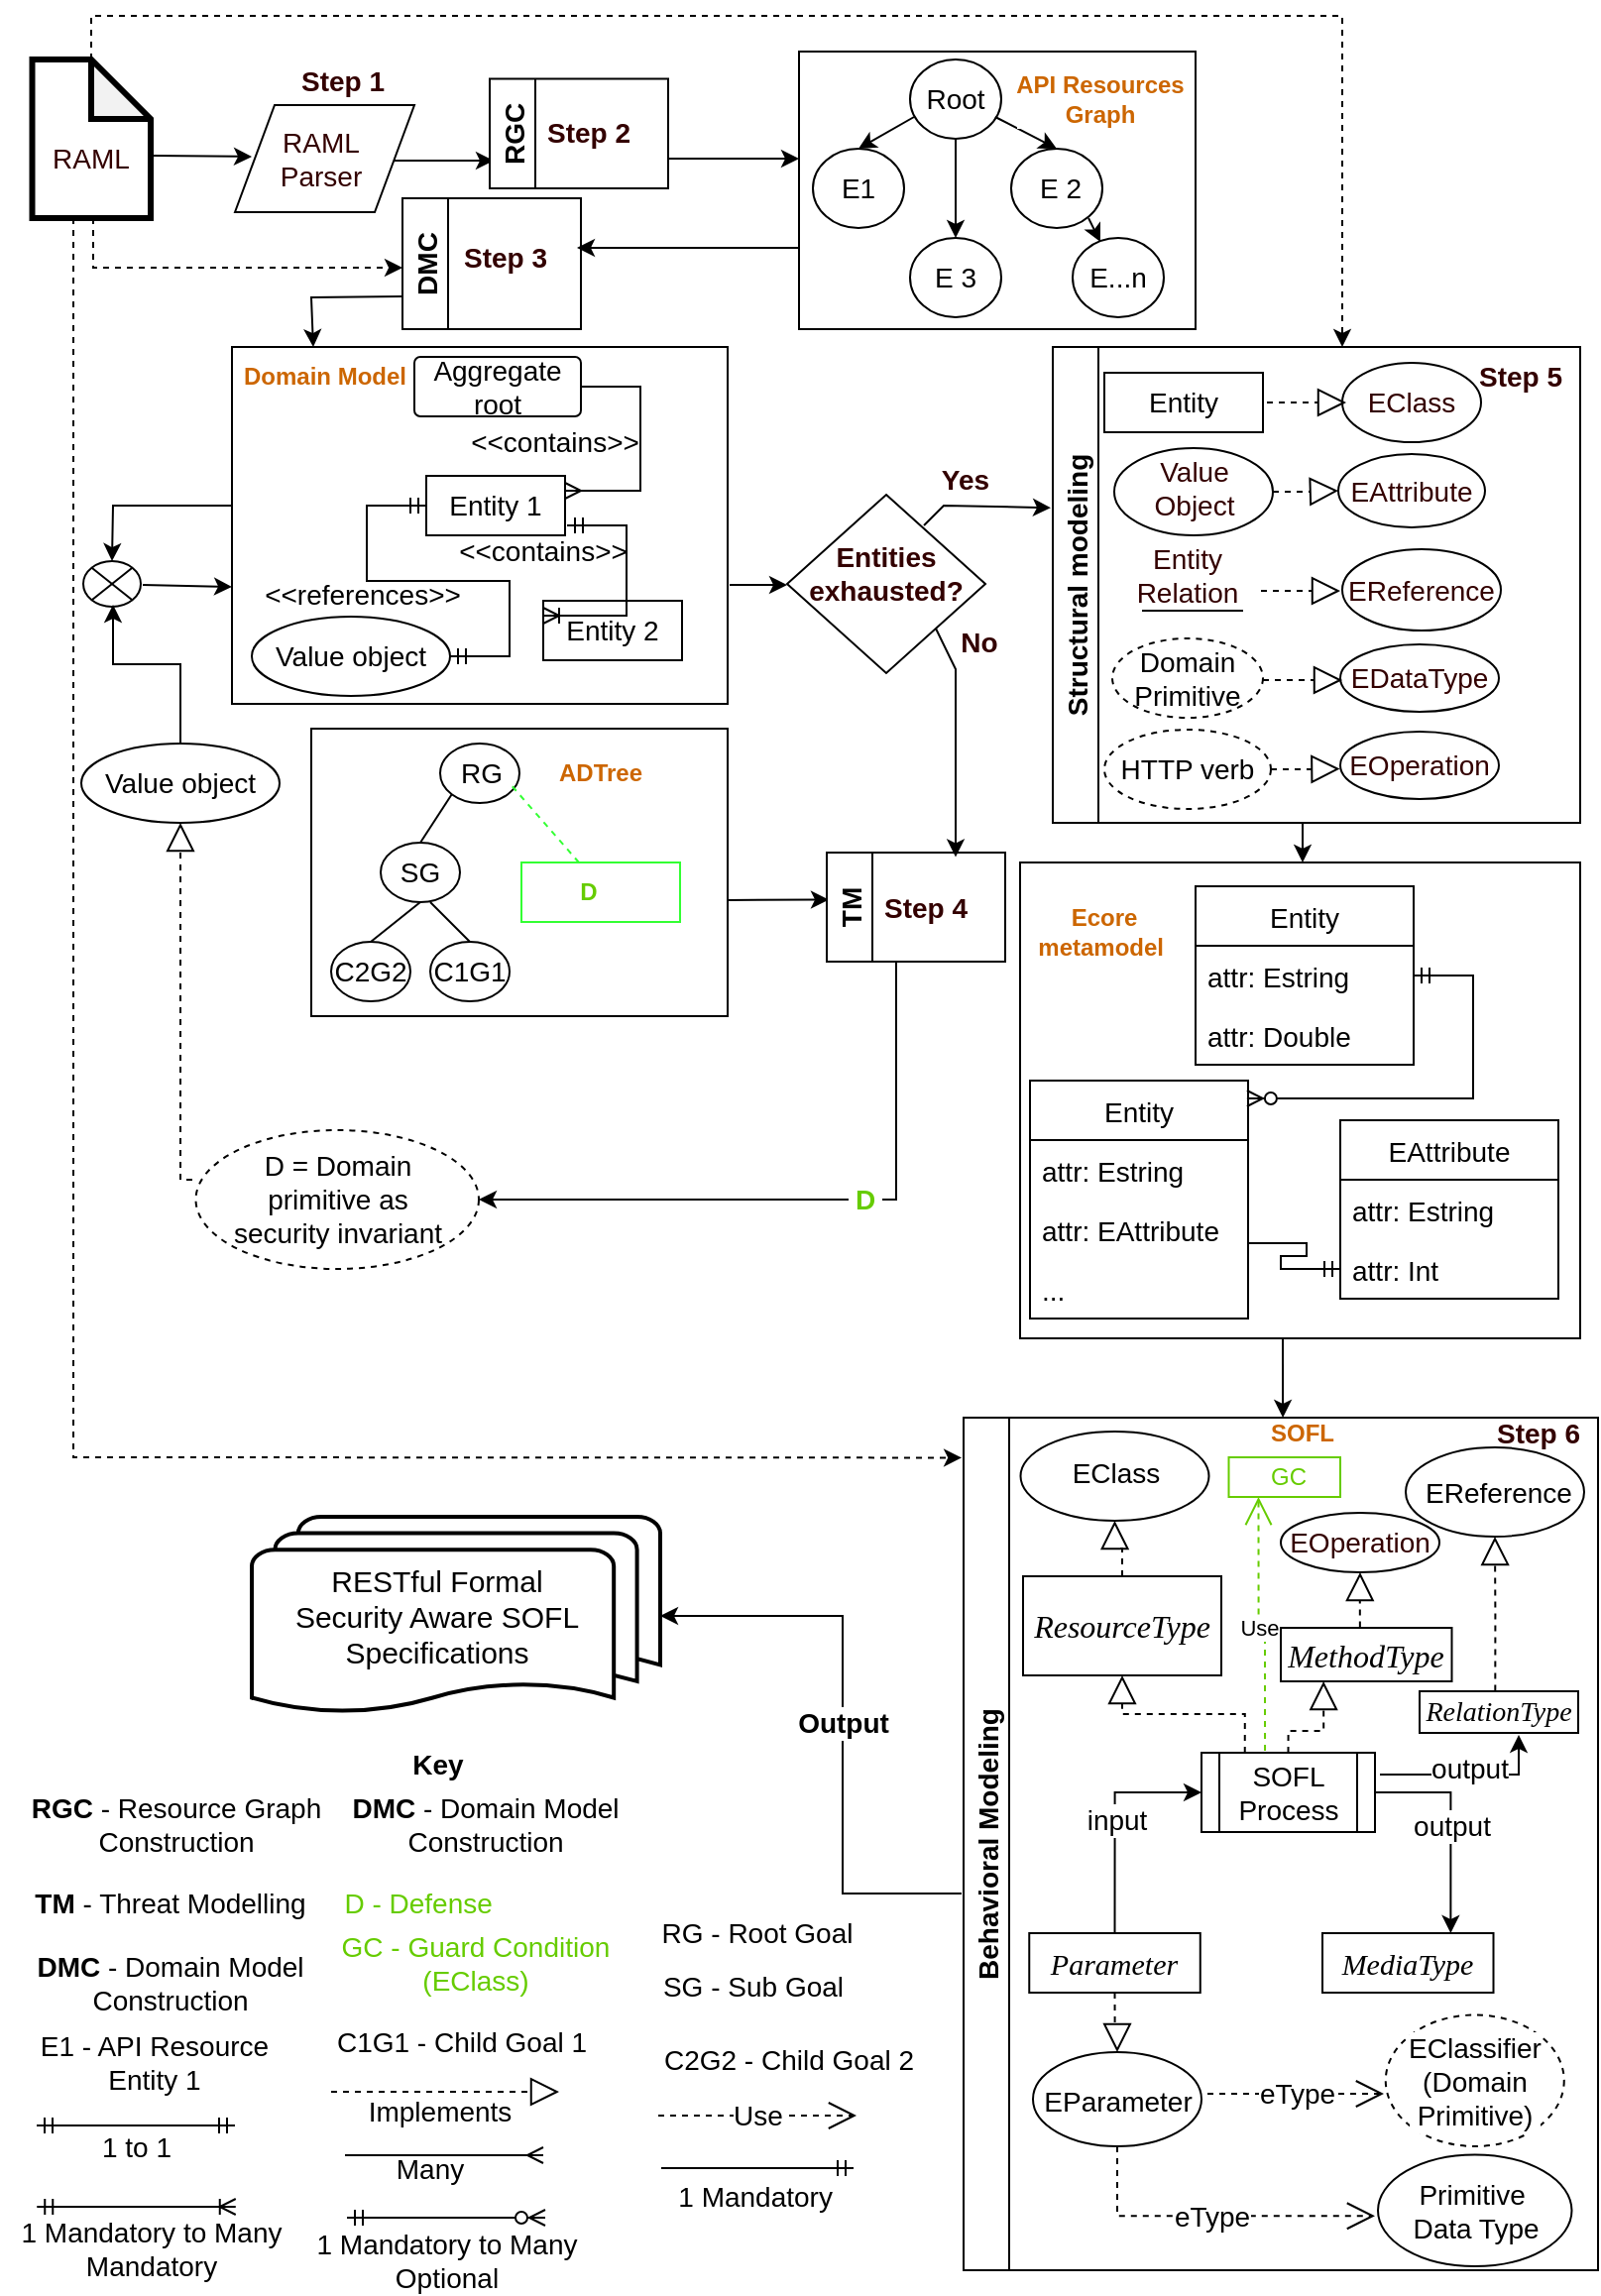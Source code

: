 <mxfile version="15.8.7" type="device"><diagram name="Page-3" id="15rcQ--TNEFx4944QqeO"><mxGraphModel dx="946" dy="628" grid="1" gridSize="10" guides="1" tooltips="1" connect="1" arrows="1" fold="1" page="1" pageScale="1" pageWidth="413" pageHeight="583" math="0" shadow="0"><root><mxCell id="LGjT7sk2O4UjYlNqg3b7-0"/><mxCell id="LGjT7sk2O4UjYlNqg3b7-1" parent="LGjT7sk2O4UjYlNqg3b7-0"/><mxCell id="LGjT7sk2O4UjYlNqg3b7-30" value="" style="ellipse;whiteSpace=wrap;html=1;labelBackgroundColor=default;fontColor=#CC6600;strokeColor=default;fillColor=default;" parent="LGjT7sk2O4UjYlNqg3b7-1" vertex="1"><mxGeometry x="565" y="228" width="80" height="44" as="geometry"/></mxCell><mxCell id="R_OeMxkTpsI81vRcRNlS-18" value="" style="rounded=0;whiteSpace=wrap;html=1;fontSize=14;" parent="LGjT7sk2O4UjYlNqg3b7-1" vertex="1"><mxGeometry x="120" y="177" width="250" height="180" as="geometry"/></mxCell><mxCell id="LGjT7sk2O4UjYlNqg3b7-2" value="" style="rounded=0;whiteSpace=wrap;html=1;fontSize=14;" parent="LGjT7sk2O4UjYlNqg3b7-1" vertex="1"><mxGeometry x="406" y="28" width="200" height="140" as="geometry"/></mxCell><mxCell id="LGjT7sk2O4UjYlNqg3b7-3" value="" style="shape=note;whiteSpace=wrap;html=1;backgroundOutline=1;darkOpacity=0.05;fontColor=#CC6600;strokeWidth=3;fillColor=none;" parent="LGjT7sk2O4UjYlNqg3b7-1" vertex="1"><mxGeometry x="19.25" y="32" width="59.75" height="80" as="geometry"/></mxCell><mxCell id="LGjT7sk2O4UjYlNqg3b7-4" value="RAML" style="text;html=1;strokeColor=none;fillColor=none;align=center;verticalAlign=middle;whiteSpace=wrap;rounded=0;fontColor=#330000;fontSize=14;" parent="LGjT7sk2O4UjYlNqg3b7-1" vertex="1"><mxGeometry x="19" y="67" width="60" height="30" as="geometry"/></mxCell><mxCell id="LGjT7sk2O4UjYlNqg3b7-25" value="" style="endArrow=classic;html=1;rounded=0;labelBackgroundColor=default;fontColor=default;strokeColor=default;entryX=1;entryY=0.5;entryDx=0;entryDy=0;" parent="LGjT7sk2O4UjYlNqg3b7-1" target="LGjT7sk2O4UjYlNqg3b7-106" edge="1"><mxGeometry relative="1" as="geometry"><mxPoint x="455" y="487" as="sourcePoint"/><mxPoint x="206" y="587" as="targetPoint"/><Array as="points"><mxPoint x="455" y="607"/><mxPoint x="330" y="607"/></Array></mxGeometry></mxCell><mxCell id="LGjT7sk2O4UjYlNqg3b7-26" value="&amp;nbsp;D&amp;nbsp;" style="edgeLabel;resizable=0;html=1;align=center;verticalAlign=middle;fontColor=#66CC00;strokeColor=default;fillColor=default;labelBackgroundColor=default;fontSize=14;fontStyle=1" parent="LGjT7sk2O4UjYlNqg3b7-25" connectable="0" vertex="1"><mxGeometry relative="1" as="geometry"><mxPoint x="29" as="offset"/></mxGeometry></mxCell><mxCell id="LGjT7sk2O4UjYlNqg3b7-27" value="Domain Model" style="text;html=1;strokeColor=none;fillColor=none;align=center;verticalAlign=middle;whiteSpace=wrap;rounded=0;labelBackgroundColor=default;fontColor=#CC6600;fontStyle=1" parent="LGjT7sk2O4UjYlNqg3b7-1" vertex="1"><mxGeometry x="101.75" y="177" width="130" height="30" as="geometry"/></mxCell><mxCell id="LGjT7sk2O4UjYlNqg3b7-29" value="" style="ellipse;whiteSpace=wrap;html=1;labelBackgroundColor=default;fontColor=#CC6600;strokeColor=default;fillColor=default;" parent="LGjT7sk2O4UjYlNqg3b7-1" vertex="1"><mxGeometry x="680" y="185" width="70" height="40" as="geometry"/></mxCell><mxCell id="LGjT7sk2O4UjYlNqg3b7-31" value="EClass" style="text;html=1;strokeColor=none;fillColor=none;align=center;verticalAlign=middle;whiteSpace=wrap;rounded=0;labelBackgroundColor=default;fontColor=#330000;arcSize=50;fontSize=14;" parent="LGjT7sk2O4UjYlNqg3b7-1" vertex="1"><mxGeometry x="685" y="190" width="60" height="30" as="geometry"/></mxCell><mxCell id="LGjT7sk2O4UjYlNqg3b7-32" value="Value Object" style="text;html=1;strokeColor=none;fillColor=none;align=center;verticalAlign=middle;whiteSpace=wrap;rounded=0;labelBackgroundColor=none;fontColor=#330000;arcSize=50;fontSize=14;" parent="LGjT7sk2O4UjYlNqg3b7-1" vertex="1"><mxGeometry x="577.5" y="235" width="55" height="25" as="geometry"/></mxCell><mxCell id="LGjT7sk2O4UjYlNqg3b7-35" value="" style="ellipse;whiteSpace=wrap;html=1;rounded=0;labelBackgroundColor=default;fontColor=#330000;strokeColor=default;fillColor=default;" parent="LGjT7sk2O4UjYlNqg3b7-1" vertex="1"><mxGeometry x="679" y="327" width="80" height="34" as="geometry"/></mxCell><mxCell id="LGjT7sk2O4UjYlNqg3b7-36" value="EDataType" style="text;html=1;strokeColor=none;fillColor=none;align=center;verticalAlign=middle;whiteSpace=wrap;rounded=0;labelBackgroundColor=none;fontColor=#330000;arcSize=50;fontSize=14;" parent="LGjT7sk2O4UjYlNqg3b7-1" vertex="1"><mxGeometry x="689" y="329" width="60" height="30" as="geometry"/></mxCell><mxCell id="LGjT7sk2O4UjYlNqg3b7-38" value="Behavioral Modeling" style="swimlane;horizontal=0;rounded=0;labelBackgroundColor=default;fontColor=default;strokeColor=default;fillColor=default;fontSize=14;" parent="LGjT7sk2O4UjYlNqg3b7-1" vertex="1"><mxGeometry x="489" y="717" width="320" height="430" as="geometry"/></mxCell><mxCell id="LGjT7sk2O4UjYlNqg3b7-49" value="" style="ellipse;rounded=0;labelBackgroundColor=none;fontColor=default;strokeColor=default;fillColor=default;whiteSpace=wrap;html=1;align=center;verticalAlign=middle;labelPosition=center;verticalLabelPosition=middle;fontSize=12;" parent="LGjT7sk2O4UjYlNqg3b7-38" vertex="1"><mxGeometry x="35" y="320" width="85" height="47.5" as="geometry"/></mxCell><mxCell id="LGjT7sk2O4UjYlNqg3b7-39" value="" style="ellipse;whiteSpace=wrap;html=1;rounded=0;labelBackgroundColor=default;fontColor=default;strokeColor=default;fillColor=default;" parent="LGjT7sk2O4UjYlNqg3b7-38" vertex="1"><mxGeometry x="28.75" y="7" width="95" height="45" as="geometry"/></mxCell><mxCell id="LGjT7sk2O4UjYlNqg3b7-40" value="" style="shape=process;whiteSpace=wrap;html=1;backgroundOutline=1;rounded=0;labelBackgroundColor=default;fontColor=default;strokeColor=default;fillColor=default;" parent="LGjT7sk2O4UjYlNqg3b7-38" vertex="1"><mxGeometry x="120" y="169" width="87.5" height="40" as="geometry"/></mxCell><mxCell id="LGjT7sk2O4UjYlNqg3b7-41" value="SOFL Process" style="text;html=1;strokeColor=none;fillColor=none;align=center;verticalAlign=middle;whiteSpace=wrap;rounded=0;labelBackgroundColor=default;fontColor=default;fontSize=14;" parent="LGjT7sk2O4UjYlNqg3b7-38" vertex="1"><mxGeometry x="133.75" y="174" width="60" height="30" as="geometry"/></mxCell><mxCell id="LGjT7sk2O4UjYlNqg3b7-42" value="EClass" style="text;html=1;strokeColor=none;fillColor=none;align=center;verticalAlign=middle;whiteSpace=wrap;rounded=0;labelBackgroundColor=default;fontColor=default;fontSize=14;" parent="LGjT7sk2O4UjYlNqg3b7-38" vertex="1"><mxGeometry x="47" y="12.5" width="60" height="30" as="geometry"/></mxCell><mxCell id="LGjT7sk2O4UjYlNqg3b7-43" value="" style="ellipse;whiteSpace=wrap;html=1;rounded=0;labelBackgroundColor=default;fontColor=default;strokeColor=default;fillColor=default;" parent="LGjT7sk2O4UjYlNqg3b7-38" vertex="1"><mxGeometry x="223" y="15" width="90" height="45" as="geometry"/></mxCell><mxCell id="LGjT7sk2O4UjYlNqg3b7-44" value="EReference" style="text;html=1;strokeColor=none;fillColor=none;align=center;verticalAlign=middle;whiteSpace=wrap;rounded=0;labelBackgroundColor=default;fontColor=default;fontSize=14;" parent="LGjT7sk2O4UjYlNqg3b7-38" vertex="1"><mxGeometry x="240" y="22.5" width="60" height="30" as="geometry"/></mxCell><mxCell id="LGjT7sk2O4UjYlNqg3b7-45" value="&lt;font face=&quot;Lucida Console&quot; style=&quot;font-size: 16px&quot;&gt;ResourceType&lt;/font&gt;" style="whiteSpace=wrap;html=1;align=center;fontStyle=2;fontSize=13;" parent="LGjT7sk2O4UjYlNqg3b7-38" vertex="1"><mxGeometry x="30" y="80" width="100" height="50" as="geometry"/></mxCell><mxCell id="LGjT7sk2O4UjYlNqg3b7-46" value="&lt;font face=&quot;Lucida Console&quot; style=&quot;font-size: 15px&quot;&gt;Parameter&lt;/font&gt;" style="whiteSpace=wrap;html=1;align=center;fontStyle=2;fontSize=14;" parent="LGjT7sk2O4UjYlNqg3b7-38" vertex="1"><mxGeometry x="33.13" y="260" width="86.25" height="30" as="geometry"/></mxCell><mxCell id="LGjT7sk2O4UjYlNqg3b7-47" value="" style="ellipse;whiteSpace=wrap;html=1;rounded=0;labelBackgroundColor=default;fontColor=default;strokeColor=default;fillColor=default;dashed=1;" parent="LGjT7sk2O4UjYlNqg3b7-38" vertex="1"><mxGeometry x="212.88" y="301.25" width="90" height="66.25" as="geometry"/></mxCell><mxCell id="LGjT7sk2O4UjYlNqg3b7-48" value="&lt;font face=&quot;Lucida Console&quot; style=&quot;font-size: 15px&quot;&gt;MediaType&lt;/font&gt;" style="whiteSpace=wrap;html=1;align=center;fontStyle=2;fontSize=14;" parent="LGjT7sk2O4UjYlNqg3b7-38" vertex="1"><mxGeometry x="181" y="260" width="86.25" height="30" as="geometry"/></mxCell><mxCell id="LGjT7sk2O4UjYlNqg3b7-50" value="&lt;div style=&quot;&quot;&gt;&lt;font style=&quot;font-size: 14px;&quot;&gt;EParameter&lt;/font&gt;&lt;/div&gt;" style="text;html=1;strokeColor=none;fillColor=none;align=center;verticalAlign=middle;whiteSpace=wrap;rounded=0;labelBackgroundColor=default;fontColor=default;fontSize=14;" parent="LGjT7sk2O4UjYlNqg3b7-38" vertex="1"><mxGeometry x="48" y="330" width="60" height="30" as="geometry"/></mxCell><mxCell id="LGjT7sk2O4UjYlNqg3b7-51" value="&lt;font face=&quot;Lucida Console&quot; style=&quot;font-size: 16px&quot;&gt;MethodType&lt;/font&gt;" style="whiteSpace=wrap;html=1;align=center;fontStyle=2;fontSize=14;" parent="LGjT7sk2O4UjYlNqg3b7-38" vertex="1"><mxGeometry x="160" y="106" width="86.25" height="27" as="geometry"/></mxCell><mxCell id="LGjT7sk2O4UjYlNqg3b7-52" value="" style="endArrow=classic;html=1;rounded=0;edgeStyle=orthogonalEdgeStyle;exitX=0.5;exitY=0;exitDx=0;exitDy=0;entryX=0;entryY=0.5;entryDx=0;entryDy=0;" parent="LGjT7sk2O4UjYlNqg3b7-38" source="LGjT7sk2O4UjYlNqg3b7-46" target="LGjT7sk2O4UjYlNqg3b7-40" edge="1"><mxGeometry relative="1" as="geometry"><mxPoint x="19.38" y="189.5" as="sourcePoint"/><mxPoint x="110" y="200" as="targetPoint"/></mxGeometry></mxCell><mxCell id="LGjT7sk2O4UjYlNqg3b7-53" value="input" style="edgeLabel;resizable=0;html=1;align=center;verticalAlign=middle;fontSize=14;" parent="LGjT7sk2O4UjYlNqg3b7-52" connectable="0" vertex="1"><mxGeometry relative="1" as="geometry"/></mxCell><mxCell id="LGjT7sk2O4UjYlNqg3b7-54" value="" style="endArrow=classic;html=1;rounded=0;edgeStyle=orthogonalEdgeStyle;entryX=0.75;entryY=0;entryDx=0;entryDy=0;exitX=1;exitY=0.5;exitDx=0;exitDy=0;" parent="LGjT7sk2O4UjYlNqg3b7-38" source="LGjT7sk2O4UjYlNqg3b7-40" target="LGjT7sk2O4UjYlNqg3b7-48" edge="1"><mxGeometry relative="1" as="geometry"><mxPoint x="191.25" y="220" as="sourcePoint"/><mxPoint x="291.25" y="220" as="targetPoint"/><Array as="points"><mxPoint x="245" y="189"/></Array></mxGeometry></mxCell><mxCell id="LGjT7sk2O4UjYlNqg3b7-55" value="output" style="edgeLabel;resizable=0;html=1;align=center;verticalAlign=middle;fontSize=14;" parent="LGjT7sk2O4UjYlNqg3b7-54" connectable="0" vertex="1"><mxGeometry relative="1" as="geometry"/></mxCell><mxCell id="LGjT7sk2O4UjYlNqg3b7-57" value="&lt;font face=&quot;Lucida Console&quot; style=&quot;font-size: 14px&quot;&gt;RelationType&lt;/font&gt;" style="whiteSpace=wrap;html=1;align=center;fontStyle=2;fontSize=13;" parent="LGjT7sk2O4UjYlNqg3b7-38" vertex="1"><mxGeometry x="230" y="138" width="80" height="21" as="geometry"/></mxCell><mxCell id="LGjT7sk2O4UjYlNqg3b7-58" value="" style="endArrow=classic;html=1;rounded=0;edgeStyle=orthogonalEdgeStyle;" parent="LGjT7sk2O4UjYlNqg3b7-38" edge="1"><mxGeometry relative="1" as="geometry"><mxPoint x="210" y="180" as="sourcePoint"/><mxPoint x="280" y="160" as="targetPoint"/><Array as="points"><mxPoint x="280" y="180"/></Array></mxGeometry></mxCell><mxCell id="LGjT7sk2O4UjYlNqg3b7-59" value="output" style="edgeLabel;resizable=0;html=1;align=center;verticalAlign=middle;fontSize=14;" parent="LGjT7sk2O4UjYlNqg3b7-58" connectable="0" vertex="1"><mxGeometry relative="1" as="geometry"><mxPoint y="-3" as="offset"/></mxGeometry></mxCell><mxCell id="LGjT7sk2O4UjYlNqg3b7-60" value="" style="rounded=0;whiteSpace=wrap;html=1;strokeColor=#66CC00;" parent="LGjT7sk2O4UjYlNqg3b7-38" vertex="1"><mxGeometry x="133.75" y="20" width="56.25" height="20" as="geometry"/></mxCell><mxCell id="LGjT7sk2O4UjYlNqg3b7-61" value="GC" style="text;html=1;strokeColor=none;fillColor=none;align=center;verticalAlign=middle;whiteSpace=wrap;rounded=0;fontColor=#66CC00;" parent="LGjT7sk2O4UjYlNqg3b7-38" vertex="1"><mxGeometry x="133.75" y="20" width="60" height="20" as="geometry"/></mxCell><mxCell id="LGjT7sk2O4UjYlNqg3b7-62" value="" style="ellipse;whiteSpace=wrap;html=1;rounded=0;labelBackgroundColor=default;fontColor=default;strokeColor=default;fillColor=default;" parent="LGjT7sk2O4UjYlNqg3b7-38" vertex="1"><mxGeometry x="209" y="371.75" width="97.75" height="56.25" as="geometry"/></mxCell><mxCell id="LGjT7sk2O4UjYlNqg3b7-63" value="Primitive&amp;nbsp;&lt;br style=&quot;font-size: 14px;&quot;&gt;Data Type" style="text;html=1;strokeColor=none;fillColor=none;align=center;verticalAlign=middle;whiteSpace=wrap;rounded=0;labelBackgroundColor=default;fontColor=default;fontSize=14;" parent="LGjT7sk2O4UjYlNqg3b7-38" vertex="1"><mxGeometry x="223" y="380.81" width="71.25" height="38.13" as="geometry"/></mxCell><mxCell id="LGjT7sk2O4UjYlNqg3b7-64" value="&lt;font style=&quot;font-size: 14px&quot;&gt;eType&lt;/font&gt;" style="endArrow=open;endSize=12;dashed=1;html=1;rounded=0;edgeStyle=orthogonalEdgeStyle;exitX=0.5;exitY=1;exitDx=0;exitDy=0;" parent="LGjT7sk2O4UjYlNqg3b7-38" source="LGjT7sk2O4UjYlNqg3b7-49" edge="1"><mxGeometry width="160" relative="1" as="geometry"><mxPoint x="47.5" y="402.63" as="sourcePoint"/><mxPoint x="207.5" y="402.63" as="targetPoint"/><Array as="points"><mxPoint x="78" y="403"/></Array></mxGeometry></mxCell><mxCell id="LGjT7sk2O4UjYlNqg3b7-65" value="" style="endArrow=block;dashed=1;endFill=0;endSize=12;html=1;rounded=0;edgeStyle=orthogonalEdgeStyle;exitX=0.5;exitY=1;exitDx=0;exitDy=0;entryX=0.5;entryY=0;entryDx=0;entryDy=0;" parent="LGjT7sk2O4UjYlNqg3b7-38" source="LGjT7sk2O4UjYlNqg3b7-46" target="LGjT7sk2O4UjYlNqg3b7-49" edge="1"><mxGeometry width="160" relative="1" as="geometry"><mxPoint x="20" y="309" as="sourcePoint"/><mxPoint x="75" y="309" as="targetPoint"/></mxGeometry></mxCell><mxCell id="LGjT7sk2O4UjYlNqg3b7-66" value="" style="endArrow=block;dashed=1;endFill=0;endSize=12;html=1;rounded=0;edgeStyle=orthogonalEdgeStyle;entryX=0.5;entryY=1;entryDx=0;entryDy=0;exitX=0.5;exitY=0;exitDx=0;exitDy=0;" parent="LGjT7sk2O4UjYlNqg3b7-38" source="LGjT7sk2O4UjYlNqg3b7-45" target="LGjT7sk2O4UjYlNqg3b7-39" edge="1"><mxGeometry width="160" relative="1" as="geometry"><mxPoint x="50" y="74" as="sourcePoint"/><mxPoint x="91" y="74" as="targetPoint"/></mxGeometry></mxCell><mxCell id="LGjT7sk2O4UjYlNqg3b7-67" value="" style="endArrow=block;dashed=1;endFill=0;endSize=12;html=1;rounded=0;edgeStyle=orthogonalEdgeStyle;entryX=0.5;entryY=1;entryDx=0;entryDy=0;exitX=0.477;exitY=-0.013;exitDx=0;exitDy=0;exitPerimeter=0;" parent="LGjT7sk2O4UjYlNqg3b7-38" source="LGjT7sk2O4UjYlNqg3b7-57" target="LGjT7sk2O4UjYlNqg3b7-43" edge="1"><mxGeometry width="160" relative="1" as="geometry"><mxPoint x="268" y="130" as="sourcePoint"/><mxPoint x="272" y="67" as="targetPoint"/></mxGeometry></mxCell><mxCell id="LGjT7sk2O4UjYlNqg3b7-68" value="" style="endArrow=block;dashed=1;endFill=0;endSize=12;html=1;rounded=0;strokeColor=#000000;edgeStyle=orthogonalEdgeStyle;entryX=0.25;entryY=1;entryDx=0;entryDy=0;exitX=0.5;exitY=0;exitDx=0;exitDy=0;" parent="LGjT7sk2O4UjYlNqg3b7-38" source="LGjT7sk2O4UjYlNqg3b7-40" target="LGjT7sk2O4UjYlNqg3b7-51" edge="1"><mxGeometry width="160" relative="1" as="geometry"><mxPoint x="150" y="144" as="sourcePoint"/><mxPoint x="230" y="144" as="targetPoint"/><Array as="points"><mxPoint x="164" y="158"/><mxPoint x="182" y="158"/></Array></mxGeometry></mxCell><mxCell id="LGjT7sk2O4UjYlNqg3b7-69" value="Use" style="endArrow=open;endSize=12;dashed=1;html=1;rounded=0;strokeColor=#66CC00;edgeStyle=orthogonalEdgeStyle;exitX=0.366;exitY=-0.025;exitDx=0;exitDy=0;exitPerimeter=0;entryX=0.25;entryY=1;entryDx=0;entryDy=0;" parent="LGjT7sk2O4UjYlNqg3b7-38" source="LGjT7sk2O4UjYlNqg3b7-40" target="LGjT7sk2O4UjYlNqg3b7-61" edge="1"><mxGeometry width="160" relative="1" as="geometry"><mxPoint x="93.75" y="70" as="sourcePoint"/><mxPoint x="149" y="50" as="targetPoint"/><Array as="points"><mxPoint x="152" y="110"/><mxPoint x="149" y="110"/></Array></mxGeometry></mxCell><mxCell id="LGjT7sk2O4UjYlNqg3b7-70" value="" style="endArrow=block;dashed=1;endFill=0;endSize=12;html=1;rounded=0;strokeColor=#000000;edgeStyle=orthogonalEdgeStyle;entryX=0.5;entryY=1;entryDx=0;entryDy=0;exitX=0.25;exitY=0;exitDx=0;exitDy=0;" parent="LGjT7sk2O4UjYlNqg3b7-38" source="LGjT7sk2O4UjYlNqg3b7-40" target="LGjT7sk2O4UjYlNqg3b7-45" edge="1"><mxGeometry width="160" relative="1" as="geometry"><mxPoint x="3" y="149" as="sourcePoint"/><mxPoint x="83" y="149" as="targetPoint"/></mxGeometry></mxCell><mxCell id="LGjT7sk2O4UjYlNqg3b7-71" value="SOFL" style="text;html=1;strokeColor=none;fillColor=none;align=center;verticalAlign=middle;whiteSpace=wrap;rounded=0;labelBackgroundColor=default;fontColor=#CC6600;fontStyle=1" parent="LGjT7sk2O4UjYlNqg3b7-38" vertex="1"><mxGeometry x="96.25" y="-7.5" width="150" height="30" as="geometry"/></mxCell><mxCell id="R_OeMxkTpsI81vRcRNlS-47" value="Step 6" style="text;html=1;strokeColor=none;fillColor=none;align=center;verticalAlign=middle;whiteSpace=wrap;rounded=0;fontColor=#330000;fontSize=14;fontStyle=1" parent="LGjT7sk2O4UjYlNqg3b7-38" vertex="1"><mxGeometry x="260" y="-7.5" width="60" height="30" as="geometry"/></mxCell><mxCell id="gTZcJTNEkxYZg7HO15j1-10" value="" style="ellipse;whiteSpace=wrap;html=1;rounded=0;labelBackgroundColor=default;fontColor=#330000;strokeColor=default;fillColor=default;" parent="LGjT7sk2O4UjYlNqg3b7-38" vertex="1"><mxGeometry x="160" y="48" width="80" height="30" as="geometry"/></mxCell><mxCell id="gTZcJTNEkxYZg7HO15j1-9" value="EOperation" style="text;html=1;strokeColor=none;fillColor=none;align=center;verticalAlign=middle;whiteSpace=wrap;rounded=0;labelBackgroundColor=none;fontColor=#330000;arcSize=50;fontSize=14;" parent="LGjT7sk2O4UjYlNqg3b7-38" vertex="1"><mxGeometry x="170" y="48" width="60" height="30" as="geometry"/></mxCell><mxCell id="gTZcJTNEkxYZg7HO15j1-11" value="" style="endArrow=block;dashed=1;endFill=0;endSize=12;html=1;rounded=0;edgeStyle=orthogonalEdgeStyle;exitX=0.463;exitY=-0.008;exitDx=0;exitDy=0;exitPerimeter=0;entryX=0.5;entryY=1;entryDx=0;entryDy=0;" parent="LGjT7sk2O4UjYlNqg3b7-38" source="LGjT7sk2O4UjYlNqg3b7-51" target="gTZcJTNEkxYZg7HO15j1-9" edge="1"><mxGeometry width="160" relative="1" as="geometry"><mxPoint x="200" y="103" as="sourcePoint"/><mxPoint x="221" y="83" as="targetPoint"/></mxGeometry></mxCell><mxCell id="LGjT7sk2O4UjYlNqg3b7-56" value="EClassifier&lt;br&gt;(Domain Primitive)" style="text;html=1;strokeColor=none;fillColor=none;align=center;verticalAlign=middle;whiteSpace=wrap;rounded=0;labelBackgroundColor=default;fontColor=default;fontSize=14;" parent="LGjT7sk2O4UjYlNqg3b7-38" vertex="1"><mxGeometry x="228" y="320" width="60" height="30" as="geometry"/></mxCell><mxCell id="LGjT7sk2O4UjYlNqg3b7-72" value="Structural modeling" style="swimlane;horizontal=0;rounded=0;labelBackgroundColor=default;fontColor=default;strokeColor=default;fillColor=default;fontSize=14;" parent="LGjT7sk2O4UjYlNqg3b7-1" vertex="1"><mxGeometry x="534" y="177" width="266" height="240" as="geometry"/></mxCell><mxCell id="LGjT7sk2O4UjYlNqg3b7-73" value="Entity" style="whiteSpace=wrap;html=1;align=center;fontSize=14;" parent="LGjT7sk2O4UjYlNqg3b7-72" vertex="1"><mxGeometry x="26" y="13" width="80" height="30" as="geometry"/></mxCell><mxCell id="LGjT7sk2O4UjYlNqg3b7-74" value="Domain Primitive" style="ellipse;whiteSpace=wrap;html=1;align=center;dashed=1;fontSize=14;" parent="LGjT7sk2O4UjYlNqg3b7-72" vertex="1"><mxGeometry x="30" y="147" width="76" height="40" as="geometry"/></mxCell><mxCell id="LGjT7sk2O4UjYlNqg3b7-75" value="Entity&lt;br style=&quot;font-size: 14px;&quot;&gt;Relation" style="text;html=1;strokeColor=none;fillColor=none;align=center;verticalAlign=middle;whiteSpace=wrap;rounded=0;labelBackgroundColor=default;fontColor=#330000;arcSize=50;fontSize=14;" parent="LGjT7sk2O4UjYlNqg3b7-72" vertex="1"><mxGeometry x="38" y="100" width="60" height="30" as="geometry"/></mxCell><mxCell id="LGjT7sk2O4UjYlNqg3b7-76" value="" style="ellipse;whiteSpace=wrap;html=1;labelBackgroundColor=default;fontColor=#CC6600;strokeColor=default;fillColor=default;" parent="LGjT7sk2O4UjYlNqg3b7-72" vertex="1"><mxGeometry x="146" y="102" width="80" height="41" as="geometry"/></mxCell><mxCell id="LGjT7sk2O4UjYlNqg3b7-77" value="EReference" style="text;html=1;strokeColor=none;fillColor=none;align=center;verticalAlign=middle;whiteSpace=wrap;rounded=0;labelBackgroundColor=none;fontColor=#330000;arcSize=50;fontSize=14;" parent="LGjT7sk2O4UjYlNqg3b7-72" vertex="1"><mxGeometry x="156" y="107.5" width="60" height="30" as="geometry"/></mxCell><mxCell id="LGjT7sk2O4UjYlNqg3b7-78" value="" style="ellipse;whiteSpace=wrap;html=1;labelBackgroundColor=default;fontColor=#CC6600;strokeColor=default;fillColor=default;" parent="LGjT7sk2O4UjYlNqg3b7-72" vertex="1"><mxGeometry x="144" y="54" width="74" height="37" as="geometry"/></mxCell><mxCell id="LGjT7sk2O4UjYlNqg3b7-79" value="EAttribute" style="text;html=1;strokeColor=none;fillColor=none;align=center;verticalAlign=middle;whiteSpace=wrap;rounded=0;labelBackgroundColor=default;fontColor=#330000;arcSize=50;fontSize=14;" parent="LGjT7sk2O4UjYlNqg3b7-72" vertex="1"><mxGeometry x="151" y="57" width="60" height="31" as="geometry"/></mxCell><mxCell id="R_OeMxkTpsI81vRcRNlS-66" value="" style="endArrow=classic;html=1;rounded=0;fontSize=14;" parent="LGjT7sk2O4UjYlNqg3b7-72" edge="1"><mxGeometry width="50" height="50" relative="1" as="geometry"><mxPoint x="126" y="240" as="sourcePoint"/><mxPoint x="126" y="260" as="targetPoint"/></mxGeometry></mxCell><mxCell id="R_OeMxkTpsI81vRcRNlS-41" value="Step 5" style="text;html=1;strokeColor=none;fillColor=none;align=center;verticalAlign=middle;whiteSpace=wrap;rounded=0;fontColor=#330000;fontSize=14;fontStyle=1" parent="LGjT7sk2O4UjYlNqg3b7-72" vertex="1"><mxGeometry x="206" width="60" height="30" as="geometry"/></mxCell><mxCell id="gTZcJTNEkxYZg7HO15j1-7" value="HTTP verb" style="ellipse;whiteSpace=wrap;html=1;align=center;dashed=1;fontSize=14;" parent="LGjT7sk2O4UjYlNqg3b7-72" vertex="1"><mxGeometry x="26" y="193" width="84" height="40" as="geometry"/></mxCell><mxCell id="LGjT7sk2O4UjYlNqg3b7-83" value="" style="strokeWidth=2;html=1;shape=mxgraph.flowchart.multi-document;whiteSpace=wrap;rounded=0;labelBackgroundColor=default;fontColor=default;fillColor=default;strokeColor=default;" parent="LGjT7sk2O4UjYlNqg3b7-1" vertex="1"><mxGeometry x="130" y="767" width="206" height="100" as="geometry"/></mxCell><mxCell id="LGjT7sk2O4UjYlNqg3b7-84" value="" style="endArrow=classic;html=1;rounded=0;edgeStyle=orthogonalEdgeStyle;entryX=1;entryY=0.5;entryDx=0;entryDy=0;entryPerimeter=0;" parent="LGjT7sk2O4UjYlNqg3b7-1" target="LGjT7sk2O4UjYlNqg3b7-83" edge="1"><mxGeometry relative="1" as="geometry"><mxPoint x="488" y="957" as="sourcePoint"/><mxPoint x="476" y="687" as="targetPoint"/><Array as="points"><mxPoint x="428" y="957"/><mxPoint x="428" y="817"/></Array></mxGeometry></mxCell><mxCell id="LGjT7sk2O4UjYlNqg3b7-85" value="Output" style="edgeLabel;resizable=0;html=1;align=center;verticalAlign=middle;fontStyle=1;fontSize=14;" parent="LGjT7sk2O4UjYlNqg3b7-84" connectable="0" vertex="1"><mxGeometry relative="1" as="geometry"/></mxCell><mxCell id="LGjT7sk2O4UjYlNqg3b7-86" value="RESTful Formal Security Aware SOFL Specifications" style="text;html=1;strokeColor=none;fillColor=none;align=center;verticalAlign=middle;whiteSpace=wrap;rounded=0;fontSize=15;" parent="LGjT7sk2O4UjYlNqg3b7-1" vertex="1"><mxGeometry x="146" y="802" width="155" height="30" as="geometry"/></mxCell><mxCell id="LGjT7sk2O4UjYlNqg3b7-87" value="&lt;font color=&quot;#000000&quot; style=&quot;font-size: 14px;&quot;&gt;&lt;b style=&quot;font-size: 14px;&quot;&gt;Key&lt;/b&gt;&lt;/font&gt;" style="text;html=1;strokeColor=none;fillColor=none;align=center;verticalAlign=middle;whiteSpace=wrap;rounded=0;fontColor=#66CC00;fontSize=14;" parent="LGjT7sk2O4UjYlNqg3b7-1" vertex="1"><mxGeometry x="193.5" y="877" width="60" height="30" as="geometry"/></mxCell><mxCell id="LGjT7sk2O4UjYlNqg3b7-88" value="D - Defense&amp;nbsp;" style="text;html=1;strokeColor=none;fillColor=none;align=center;verticalAlign=middle;whiteSpace=wrap;rounded=0;fontColor=#66CC00;fontSize=14;" parent="LGjT7sk2O4UjYlNqg3b7-1" vertex="1"><mxGeometry x="166" y="947" width="100" height="30" as="geometry"/></mxCell><mxCell id="LGjT7sk2O4UjYlNqg3b7-89" value="GC - Guard Condition (EClass)" style="text;html=1;strokeColor=none;fillColor=none;align=center;verticalAlign=middle;whiteSpace=wrap;rounded=0;fontColor=#66CC00;fontSize=14;" parent="LGjT7sk2O4UjYlNqg3b7-1" vertex="1"><mxGeometry x="173" y="977" width="140" height="30" as="geometry"/></mxCell><mxCell id="LGjT7sk2O4UjYlNqg3b7-90" value="RG - Root Goal" style="text;html=1;strokeColor=none;fillColor=none;align=center;verticalAlign=middle;whiteSpace=wrap;rounded=0;fontColor=#000000;fontSize=14;" parent="LGjT7sk2O4UjYlNqg3b7-1" vertex="1"><mxGeometry x="315" y="962" width="140" height="30" as="geometry"/></mxCell><mxCell id="LGjT7sk2O4UjYlNqg3b7-91" value="SG - Sub Goal" style="text;html=1;strokeColor=none;fillColor=none;align=center;verticalAlign=middle;whiteSpace=wrap;rounded=0;fontColor=#000000;fontSize=14;" parent="LGjT7sk2O4UjYlNqg3b7-1" vertex="1"><mxGeometry x="313" y="989" width="140" height="30" as="geometry"/></mxCell><mxCell id="LGjT7sk2O4UjYlNqg3b7-92" value="C1G1 - Child Goal 1" style="text;html=1;strokeColor=none;fillColor=none;align=center;verticalAlign=middle;whiteSpace=wrap;rounded=0;fontColor=#000000;fontSize=14;" parent="LGjT7sk2O4UjYlNqg3b7-1" vertex="1"><mxGeometry x="166" y="1017" width="140" height="30" as="geometry"/></mxCell><mxCell id="LGjT7sk2O4UjYlNqg3b7-93" value="C2G2 - Child Goal 2" style="text;html=1;strokeColor=none;fillColor=none;align=center;verticalAlign=middle;whiteSpace=wrap;rounded=0;fontColor=#000000;fontSize=14;" parent="LGjT7sk2O4UjYlNqg3b7-1" vertex="1"><mxGeometry x="331" y="1026" width="140" height="30" as="geometry"/></mxCell><mxCell id="LGjT7sk2O4UjYlNqg3b7-94" value="Value object" style="ellipse;whiteSpace=wrap;html=1;align=center;fontColor=#000000;strokeColor=#000000;fontSize=14;" parent="LGjT7sk2O4UjYlNqg3b7-1" vertex="1"><mxGeometry x="44" y="377" width="100" height="40" as="geometry"/></mxCell><mxCell id="LGjT7sk2O4UjYlNqg3b7-95" value="&lt;font style=&quot;font-size: 14px&quot;&gt;eType&lt;/font&gt;" style="endArrow=open;endSize=12;dashed=1;html=1;rounded=0;edgeStyle=orthogonalEdgeStyle;" parent="LGjT7sk2O4UjYlNqg3b7-1" edge="1"><mxGeometry width="160" relative="1" as="geometry"><mxPoint x="612" y="1058" as="sourcePoint"/><mxPoint x="701" y="1058" as="targetPoint"/></mxGeometry></mxCell><mxCell id="LGjT7sk2O4UjYlNqg3b7-96" value="" style="endArrow=block;dashed=1;endFill=0;endSize=12;html=1;rounded=0;edgeStyle=orthogonalEdgeStyle;" parent="LGjT7sk2O4UjYlNqg3b7-1" edge="1"><mxGeometry width="160" relative="1" as="geometry"><mxPoint x="170" y="1057" as="sourcePoint"/><mxPoint x="285" y="1057" as="targetPoint"/><Array as="points"><mxPoint x="260" y="1056.5"/><mxPoint x="260" y="1056.5"/></Array></mxGeometry></mxCell><mxCell id="LGjT7sk2O4UjYlNqg3b7-97" value="Implements" style="text;html=1;strokeColor=none;fillColor=none;align=center;verticalAlign=middle;whiteSpace=wrap;rounded=0;fontSize=14;" parent="LGjT7sk2O4UjYlNqg3b7-1" vertex="1"><mxGeometry x="195" y="1052" width="60" height="30" as="geometry"/></mxCell><mxCell id="LGjT7sk2O4UjYlNqg3b7-98" value="&lt;font style=&quot;font-size: 14px&quot;&gt;Use&lt;/font&gt;" style="endArrow=open;endSize=12;dashed=1;html=1;rounded=0;edgeStyle=orthogonalEdgeStyle;" parent="LGjT7sk2O4UjYlNqg3b7-1" edge="1"><mxGeometry width="160" relative="1" as="geometry"><mxPoint x="335" y="1069" as="sourcePoint"/><mxPoint x="435" y="1069" as="targetPoint"/></mxGeometry></mxCell><mxCell id="LGjT7sk2O4UjYlNqg3b7-99" value="" style="endArrow=block;dashed=1;endFill=0;endSize=12;html=1;rounded=0;edgeStyle=orthogonalEdgeStyle;" parent="LGjT7sk2O4UjYlNqg3b7-1" edge="1"><mxGeometry width="160" relative="1" as="geometry"><mxPoint x="640" y="345" as="sourcePoint"/><mxPoint x="680" y="345" as="targetPoint"/></mxGeometry></mxCell><mxCell id="LGjT7sk2O4UjYlNqg3b7-100" value="" style="endArrow=block;dashed=1;endFill=0;endSize=12;html=1;rounded=0;edgeStyle=orthogonalEdgeStyle;" parent="LGjT7sk2O4UjYlNqg3b7-1" edge="1"><mxGeometry width="160" relative="1" as="geometry"><mxPoint x="639" y="300" as="sourcePoint"/><mxPoint x="679" y="300" as="targetPoint"/></mxGeometry></mxCell><mxCell id="LGjT7sk2O4UjYlNqg3b7-102" value="" style="endArrow=block;dashed=1;endFill=0;endSize=12;html=1;rounded=0;edgeStyle=orthogonalEdgeStyle;" parent="LGjT7sk2O4UjYlNqg3b7-1" edge="1"><mxGeometry width="160" relative="1" as="geometry"><mxPoint x="642" y="205" as="sourcePoint"/><mxPoint x="682" y="205" as="targetPoint"/></mxGeometry></mxCell><mxCell id="LGjT7sk2O4UjYlNqg3b7-103" value="Entity 1" style="whiteSpace=wrap;html=1;align=center;fontSize=14;" parent="LGjT7sk2O4UjYlNqg3b7-1" vertex="1"><mxGeometry x="218" y="242" width="70" height="30" as="geometry"/></mxCell><mxCell id="LGjT7sk2O4UjYlNqg3b7-105" value="Aggregate root" style="rounded=1;arcSize=10;whiteSpace=wrap;html=1;align=center;fontSize=14;" parent="LGjT7sk2O4UjYlNqg3b7-1" vertex="1"><mxGeometry x="212" y="182" width="84" height="30" as="geometry"/></mxCell><mxCell id="LGjT7sk2O4UjYlNqg3b7-106" value="D = Domain &lt;br&gt;primitive as&lt;br style=&quot;font-size: 14px&quot;&gt;security invariant" style="ellipse;whiteSpace=wrap;html=1;align=center;dashed=1;fontSize=14;" parent="LGjT7sk2O4UjYlNqg3b7-1" vertex="1"><mxGeometry x="101.75" y="572" width="142.75" height="70" as="geometry"/></mxCell><mxCell id="LGjT7sk2O4UjYlNqg3b7-107" value="" style="endArrow=block;dashed=1;endFill=0;endSize=12;html=1;rounded=0;strokeColor=#000000;edgeStyle=orthogonalEdgeStyle;entryX=0.5;entryY=1;entryDx=0;entryDy=0;" parent="LGjT7sk2O4UjYlNqg3b7-1" target="LGjT7sk2O4UjYlNqg3b7-94" edge="1"><mxGeometry width="160" relative="1" as="geometry"><mxPoint x="100" y="597" as="sourcePoint"/><mxPoint x="134" y="407" as="targetPoint"/><Array as="points"><mxPoint x="94" y="527"/><mxPoint x="94" y="527"/></Array></mxGeometry></mxCell><mxCell id="LGjT7sk2O4UjYlNqg3b7-111" value="" style="endArrow=none;html=1;rounded=0;strokeColor=#000000;edgeStyle=orthogonalEdgeStyle;" parent="LGjT7sk2O4UjYlNqg3b7-1" edge="1"><mxGeometry relative="1" as="geometry"><mxPoint x="579" y="310" as="sourcePoint"/><mxPoint x="630" y="310" as="targetPoint"/></mxGeometry></mxCell><mxCell id="LGjT7sk2O4UjYlNqg3b7-112" value="" style="shape=parallelogram;perimeter=parallelogramPerimeter;whiteSpace=wrap;html=1;fixedSize=1;" parent="LGjT7sk2O4UjYlNqg3b7-1" vertex="1"><mxGeometry x="121.5" y="55" width="90.5" height="54" as="geometry"/></mxCell><mxCell id="LGjT7sk2O4UjYlNqg3b7-113" value="RAML Parser" style="text;html=1;strokeColor=none;fillColor=none;align=center;verticalAlign=middle;whiteSpace=wrap;rounded=0;fontColor=#330000;fontSize=14;" parent="LGjT7sk2O4UjYlNqg3b7-1" vertex="1"><mxGeometry x="135" y="67" width="60" height="30" as="geometry"/></mxCell><mxCell id="LGjT7sk2O4UjYlNqg3b7-115" value="" style="group" parent="LGjT7sk2O4UjYlNqg3b7-1" vertex="1" connectable="0"><mxGeometry x="413" y="32" width="190" height="130" as="geometry"/></mxCell><mxCell id="LGjT7sk2O4UjYlNqg3b7-116" value="" style="endArrow=classic;html=1;rounded=0;fontSize=14;entryX=0.304;entryY=0.05;entryDx=0;entryDy=0;entryPerimeter=0;" parent="LGjT7sk2O4UjYlNqg3b7-115" target="LGjT7sk2O4UjYlNqg3b7-121" edge="1"><mxGeometry width="50" height="50" relative="1" as="geometry"><mxPoint x="139" y="80" as="sourcePoint"/><mxPoint x="169" y="50" as="targetPoint"/></mxGeometry></mxCell><mxCell id="LGjT7sk2O4UjYlNqg3b7-117" value="" style="group" parent="LGjT7sk2O4UjYlNqg3b7-115" vertex="1" connectable="0"><mxGeometry width="190" height="130" as="geometry"/></mxCell><mxCell id="LGjT7sk2O4UjYlNqg3b7-118" value="" style="ellipse;whiteSpace=wrap;html=1;" parent="LGjT7sk2O4UjYlNqg3b7-117" vertex="1"><mxGeometry x="49" width="46" height="40" as="geometry"/></mxCell><mxCell id="LGjT7sk2O4UjYlNqg3b7-119" value="" style="ellipse;whiteSpace=wrap;html=1;" parent="LGjT7sk2O4UjYlNqg3b7-117" vertex="1"><mxGeometry y="45" width="46" height="40" as="geometry"/></mxCell><mxCell id="LGjT7sk2O4UjYlNqg3b7-120" value="" style="ellipse;whiteSpace=wrap;html=1;" parent="LGjT7sk2O4UjYlNqg3b7-117" vertex="1"><mxGeometry x="100" y="45" width="46" height="40" as="geometry"/></mxCell><mxCell id="LGjT7sk2O4UjYlNqg3b7-121" value="" style="ellipse;whiteSpace=wrap;html=1;" parent="LGjT7sk2O4UjYlNqg3b7-117" vertex="1"><mxGeometry x="131" y="90" width="46" height="40" as="geometry"/></mxCell><mxCell id="LGjT7sk2O4UjYlNqg3b7-122" value="" style="ellipse;whiteSpace=wrap;html=1;" parent="LGjT7sk2O4UjYlNqg3b7-117" vertex="1"><mxGeometry x="49" y="90" width="46" height="40" as="geometry"/></mxCell><mxCell id="LGjT7sk2O4UjYlNqg3b7-123" value="" style="endArrow=classic;html=1;rounded=0;fontSize=14;entryX=0.5;entryY=0;entryDx=0;entryDy=0;" parent="LGjT7sk2O4UjYlNqg3b7-117" target="LGjT7sk2O4UjYlNqg3b7-119" edge="1"><mxGeometry width="50" height="50" relative="1" as="geometry"><mxPoint x="51" y="29" as="sourcePoint"/><mxPoint x="101" y="-21" as="targetPoint"/></mxGeometry></mxCell><mxCell id="LGjT7sk2O4UjYlNqg3b7-124" value="" style="endArrow=classic;html=1;rounded=0;fontSize=14;entryX=0.5;entryY=0;entryDx=0;entryDy=0;" parent="LGjT7sk2O4UjYlNqg3b7-117" target="LGjT7sk2O4UjYlNqg3b7-120" edge="1"><mxGeometry width="50" height="50" relative="1" as="geometry"><mxPoint x="92" y="29" as="sourcePoint"/><mxPoint x="142" y="-21" as="targetPoint"/></mxGeometry></mxCell><mxCell id="LGjT7sk2O4UjYlNqg3b7-125" value="" style="endArrow=classic;html=1;rounded=0;fontSize=14;entryX=0.5;entryY=0;entryDx=0;entryDy=0;" parent="LGjT7sk2O4UjYlNqg3b7-117" target="LGjT7sk2O4UjYlNqg3b7-122" edge="1"><mxGeometry width="50" height="50" relative="1" as="geometry"><mxPoint x="72" y="40" as="sourcePoint"/><mxPoint x="122" y="-10" as="targetPoint"/></mxGeometry></mxCell><mxCell id="LGjT7sk2O4UjYlNqg3b7-126" value="&lt;font style=&quot;font-size: 14px&quot;&gt;Root&lt;/font&gt;" style="text;html=1;strokeColor=none;fillColor=none;align=center;verticalAlign=middle;whiteSpace=wrap;rounded=0;" parent="LGjT7sk2O4UjYlNqg3b7-117" vertex="1"><mxGeometry x="42" y="5" width="60" height="30" as="geometry"/></mxCell><mxCell id="LGjT7sk2O4UjYlNqg3b7-127" value="&lt;font style=&quot;font-size: 14px&quot;&gt;E1&lt;/font&gt;" style="text;html=1;strokeColor=none;fillColor=none;align=center;verticalAlign=middle;whiteSpace=wrap;rounded=0;" parent="LGjT7sk2O4UjYlNqg3b7-117" vertex="1"><mxGeometry x="-7" y="50" width="60" height="30" as="geometry"/></mxCell><mxCell id="LGjT7sk2O4UjYlNqg3b7-128" value="&lt;font style=&quot;font-size: 14px&quot;&gt;E 2&lt;/font&gt;" style="text;html=1;strokeColor=none;fillColor=none;align=center;verticalAlign=middle;whiteSpace=wrap;rounded=0;" parent="LGjT7sk2O4UjYlNqg3b7-117" vertex="1"><mxGeometry x="95" y="50" width="60" height="30" as="geometry"/></mxCell><mxCell id="LGjT7sk2O4UjYlNqg3b7-129" value="&lt;font style=&quot;font-size: 14px&quot;&gt;E 3&lt;/font&gt;" style="text;html=1;strokeColor=none;fillColor=none;align=center;verticalAlign=middle;whiteSpace=wrap;rounded=0;" parent="LGjT7sk2O4UjYlNqg3b7-117" vertex="1"><mxGeometry x="42" y="95" width="60" height="30" as="geometry"/></mxCell><mxCell id="LGjT7sk2O4UjYlNqg3b7-130" value="&lt;font style=&quot;font-size: 14px&quot;&gt;E...n&lt;br&gt;&lt;/font&gt;" style="text;html=1;strokeColor=none;fillColor=none;align=center;verticalAlign=middle;whiteSpace=wrap;rounded=0;" parent="LGjT7sk2O4UjYlNqg3b7-117" vertex="1"><mxGeometry x="124" y="95" width="60" height="30" as="geometry"/></mxCell><mxCell id="LGjT7sk2O4UjYlNqg3b7-114" value="API Resources&lt;br&gt;Graph" style="text;html=1;strokeColor=none;fillColor=none;align=center;verticalAlign=middle;whiteSpace=wrap;rounded=0;labelBackgroundColor=default;fontColor=#CC6600;fontStyle=1" parent="LGjT7sk2O4UjYlNqg3b7-117" vertex="1"><mxGeometry x="100" y="5" width="90" height="30" as="geometry"/></mxCell><mxCell id="LGjT7sk2O4UjYlNqg3b7-131" value="E1 - API Resource&lt;br&gt;Entity 1" style="text;html=1;strokeColor=none;fillColor=none;align=center;verticalAlign=middle;whiteSpace=wrap;rounded=0;fontColor=#000000;fontSize=14;" parent="LGjT7sk2O4UjYlNqg3b7-1" vertex="1"><mxGeometry x="6" y="1027" width="150" height="30" as="geometry"/></mxCell><mxCell id="LGjT7sk2O4UjYlNqg3b7-132" value="" style="endArrow=classic;html=1;rounded=0;fontSize=14;" parent="LGjT7sk2O4UjYlNqg3b7-1" edge="1"><mxGeometry relative="1" as="geometry"><mxPoint x="80.25" y="80.5" as="sourcePoint"/><mxPoint x="130" y="81" as="targetPoint"/></mxGeometry></mxCell><mxCell id="R_OeMxkTpsI81vRcRNlS-3" value="" style="endArrow=classic;html=1;rounded=0;fontSize=14;" parent="LGjT7sk2O4UjYlNqg3b7-1" edge="1"><mxGeometry width="50" height="50" relative="1" as="geometry"><mxPoint x="202" y="83" as="sourcePoint"/><mxPoint x="252" y="83" as="targetPoint"/></mxGeometry></mxCell><mxCell id="R_OeMxkTpsI81vRcRNlS-4" value="" style="endArrow=classic;html=1;rounded=0;fontSize=14;entryX=0;entryY=0;entryDx=0;entryDy=0;" parent="LGjT7sk2O4UjYlNqg3b7-1" target="LGjT7sk2O4UjYlNqg3b7-127" edge="1"><mxGeometry width="50" height="50" relative="1" as="geometry"><mxPoint x="340" y="82" as="sourcePoint"/><mxPoint x="376" y="82.5" as="targetPoint"/></mxGeometry></mxCell><mxCell id="R_OeMxkTpsI81vRcRNlS-5" value="Entity 2" style="whiteSpace=wrap;html=1;align=center;fontSize=14;" parent="LGjT7sk2O4UjYlNqg3b7-1" vertex="1"><mxGeometry x="277" y="305" width="70" height="30" as="geometry"/></mxCell><mxCell id="R_OeMxkTpsI81vRcRNlS-7" value="" style="edgeStyle=entityRelationEdgeStyle;fontSize=12;html=1;endArrow=ERmandOne;startArrow=ERmandOne;rounded=0;exitX=1;exitY=0.5;exitDx=0;exitDy=0;" parent="LGjT7sk2O4UjYlNqg3b7-1" source="R_OeMxkTpsI81vRcRNlS-11" edge="1"><mxGeometry width="100" height="100" relative="1" as="geometry"><mxPoint x="230" y="322.5" as="sourcePoint"/><mxPoint x="218" y="257" as="targetPoint"/></mxGeometry></mxCell><mxCell id="R_OeMxkTpsI81vRcRNlS-8" value="" style="edgeStyle=entityRelationEdgeStyle;fontSize=12;html=1;endArrow=ERoneToMany;startArrow=ERmandOne;rounded=0;entryX=0;entryY=0.25;entryDx=0;entryDy=0;" parent="LGjT7sk2O4UjYlNqg3b7-1" target="R_OeMxkTpsI81vRcRNlS-5" edge="1"><mxGeometry width="100" height="100" relative="1" as="geometry"><mxPoint x="289" y="267" as="sourcePoint"/><mxPoint x="370" y="287" as="targetPoint"/></mxGeometry></mxCell><mxCell id="R_OeMxkTpsI81vRcRNlS-11" value="Value object" style="ellipse;whiteSpace=wrap;html=1;align=center;fontSize=14;" parent="LGjT7sk2O4UjYlNqg3b7-1" vertex="1"><mxGeometry x="130" y="313" width="100" height="40" as="geometry"/></mxCell><mxCell id="R_OeMxkTpsI81vRcRNlS-12" value="" style="edgeStyle=entityRelationEdgeStyle;fontSize=12;html=1;endArrow=ERmany;rounded=0;entryX=1;entryY=0.25;entryDx=0;entryDy=0;" parent="LGjT7sk2O4UjYlNqg3b7-1" target="LGjT7sk2O4UjYlNqg3b7-103" edge="1"><mxGeometry width="100" height="100" relative="1" as="geometry"><mxPoint x="296" y="197" as="sourcePoint"/><mxPoint x="396" y="97" as="targetPoint"/></mxGeometry></mxCell><mxCell id="R_OeMxkTpsI81vRcRNlS-13" value="&amp;lt;&amp;lt;contains&amp;gt;&amp;gt;" style="text;html=1;strokeColor=none;fillColor=none;align=center;verticalAlign=middle;whiteSpace=wrap;rounded=0;fontSize=14;" parent="LGjT7sk2O4UjYlNqg3b7-1" vertex="1"><mxGeometry x="253" y="210" width="60" height="30" as="geometry"/></mxCell><mxCell id="R_OeMxkTpsI81vRcRNlS-15" value="&amp;lt;&amp;lt;references&amp;gt;&amp;gt;" style="text;html=1;strokeColor=none;fillColor=none;align=center;verticalAlign=middle;whiteSpace=wrap;rounded=0;fontSize=14;" parent="LGjT7sk2O4UjYlNqg3b7-1" vertex="1"><mxGeometry x="156" y="287" width="60" height="30" as="geometry"/></mxCell><mxCell id="R_OeMxkTpsI81vRcRNlS-17" value="&amp;lt;&amp;lt;contains&amp;gt;&amp;gt;" style="text;html=1;strokeColor=none;fillColor=none;align=center;verticalAlign=middle;whiteSpace=wrap;rounded=0;fontSize=14;" parent="LGjT7sk2O4UjYlNqg3b7-1" vertex="1"><mxGeometry x="246.5" y="265" width="60" height="30" as="geometry"/></mxCell><mxCell id="R_OeMxkTpsI81vRcRNlS-19" value="" style="verticalLabelPosition=bottom;verticalAlign=top;html=1;shape=mxgraph.flowchart.or;fontSize=14;" parent="LGjT7sk2O4UjYlNqg3b7-1" vertex="1"><mxGeometry x="45" y="285" width="29" height="23" as="geometry"/></mxCell><mxCell id="R_OeMxkTpsI81vRcRNlS-22" value="" style="endArrow=classic;html=1;rounded=0;fontSize=14;exitX=0.5;exitY=0;exitDx=0;exitDy=0;" parent="LGjT7sk2O4UjYlNqg3b7-1" source="LGjT7sk2O4UjYlNqg3b7-94" edge="1"><mxGeometry width="50" height="50" relative="1" as="geometry"><mxPoint x="60" y="377" as="sourcePoint"/><mxPoint x="60" y="307" as="targetPoint"/><Array as="points"><mxPoint x="94" y="337"/><mxPoint x="60" y="337"/></Array></mxGeometry></mxCell><mxCell id="R_OeMxkTpsI81vRcRNlS-23" value="" style="endArrow=classic;html=1;rounded=0;fontSize=14;entryX=-0.004;entryY=0.672;entryDx=0;entryDy=0;entryPerimeter=0;" parent="LGjT7sk2O4UjYlNqg3b7-1" edge="1"><mxGeometry width="50" height="50" relative="1" as="geometry"><mxPoint x="75" y="297" as="sourcePoint"/><mxPoint x="120" y="297.96" as="targetPoint"/></mxGeometry></mxCell><mxCell id="R_OeMxkTpsI81vRcRNlS-24" value="" style="endArrow=classic;html=1;rounded=0;fontSize=14;entryX=0.5;entryY=0;entryDx=0;entryDy=0;entryPerimeter=0;" parent="LGjT7sk2O4UjYlNqg3b7-1" target="R_OeMxkTpsI81vRcRNlS-19" edge="1"><mxGeometry width="50" height="50" relative="1" as="geometry"><mxPoint x="120" y="257" as="sourcePoint"/><mxPoint x="170" y="207" as="targetPoint"/><Array as="points"><mxPoint x="60" y="257"/></Array></mxGeometry></mxCell><mxCell id="R_OeMxkTpsI81vRcRNlS-27" value="" style="endArrow=classic;html=1;rounded=0;fontSize=14;entryX=0;entryY=0.5;entryDx=0;entryDy=0;dashed=1;" parent="LGjT7sk2O4UjYlNqg3b7-1" edge="1"><mxGeometry width="50" height="50" relative="1" as="geometry"><mxPoint x="50" y="112" as="sourcePoint"/><mxPoint x="206" y="137" as="targetPoint"/><Array as="points"><mxPoint x="50" y="137"/></Array></mxGeometry></mxCell><mxCell id="R_OeMxkTpsI81vRcRNlS-28" value="Step 1" style="text;html=1;strokeColor=none;fillColor=none;align=center;verticalAlign=middle;whiteSpace=wrap;rounded=0;fontColor=#330000;fontSize=14;fontStyle=1" parent="LGjT7sk2O4UjYlNqg3b7-1" vertex="1"><mxGeometry x="146" y="28" width="60" height="30" as="geometry"/></mxCell><mxCell id="R_OeMxkTpsI81vRcRNlS-31" value="" style="rounded=0;whiteSpace=wrap;html=1;fontSize=14;" parent="LGjT7sk2O4UjYlNqg3b7-1" vertex="1"><mxGeometry x="517.5" y="437" width="282.5" height="240" as="geometry"/></mxCell><mxCell id="R_OeMxkTpsI81vRcRNlS-33" value="" style="group" parent="LGjT7sk2O4UjYlNqg3b7-1" vertex="1" connectable="0"><mxGeometry x="170" y="377" width="200" height="137.5" as="geometry"/></mxCell><mxCell id="R_OeMxkTpsI81vRcRNlS-32" value="" style="rounded=0;whiteSpace=wrap;html=1;fontSize=14;" parent="R_OeMxkTpsI81vRcRNlS-33" vertex="1"><mxGeometry x="-10" y="-7.5" width="210" height="145" as="geometry"/></mxCell><mxCell id="LGjT7sk2O4UjYlNqg3b7-11" value="" style="ellipse;whiteSpace=wrap;html=1;fontColor=#330000;" parent="R_OeMxkTpsI81vRcRNlS-33" vertex="1"><mxGeometry x="55" width="40" height="30" as="geometry"/></mxCell><mxCell id="LGjT7sk2O4UjYlNqg3b7-12" value="" style="ellipse;whiteSpace=wrap;html=1;fontColor=#330000;" parent="R_OeMxkTpsI81vRcRNlS-33" vertex="1"><mxGeometry x="25" y="50" width="40" height="30" as="geometry"/></mxCell><mxCell id="LGjT7sk2O4UjYlNqg3b7-13" value="" style="ellipse;whiteSpace=wrap;html=1;fontColor=#330000;" parent="R_OeMxkTpsI81vRcRNlS-33" vertex="1"><mxGeometry y="100" width="40" height="30" as="geometry"/></mxCell><mxCell id="LGjT7sk2O4UjYlNqg3b7-14" value="" style="ellipse;whiteSpace=wrap;html=1;fontColor=#330000;" parent="R_OeMxkTpsI81vRcRNlS-33" vertex="1"><mxGeometry x="50" y="100" width="40" height="30" as="geometry"/></mxCell><mxCell id="LGjT7sk2O4UjYlNqg3b7-15" value="" style="rounded=0;whiteSpace=wrap;html=1;fontColor=#330000;strokeColor=#33FF33;fillColor=default;" parent="R_OeMxkTpsI81vRcRNlS-33" vertex="1"><mxGeometry x="96" y="60" width="80" height="30" as="geometry"/></mxCell><mxCell id="LGjT7sk2O4UjYlNqg3b7-16" value="" style="endArrow=none;html=1;rounded=0;fontColor=#330000;dashed=1;strokeColor=#33FF33;labelBackgroundColor=default;" parent="R_OeMxkTpsI81vRcRNlS-33" edge="1"><mxGeometry width="50" height="50" relative="1" as="geometry"><mxPoint x="125" y="60" as="sourcePoint"/><mxPoint x="90" y="20" as="targetPoint"/></mxGeometry></mxCell><mxCell id="LGjT7sk2O4UjYlNqg3b7-17" value="" style="endArrow=none;html=1;rounded=0;labelBackgroundColor=default;strokeColor=default;fontColor=default;exitX=0.5;exitY=0;exitDx=0;exitDy=0;entryX=0;entryY=1;entryDx=0;entryDy=0;" parent="R_OeMxkTpsI81vRcRNlS-33" source="LGjT7sk2O4UjYlNqg3b7-12" target="LGjT7sk2O4UjYlNqg3b7-11" edge="1"><mxGeometry width="50" height="50" relative="1" as="geometry"><mxPoint x="30" y="50" as="sourcePoint"/><mxPoint x="60" y="20" as="targetPoint"/></mxGeometry></mxCell><mxCell id="LGjT7sk2O4UjYlNqg3b7-18" value="" style="endArrow=none;html=1;rounded=0;labelBackgroundColor=default;strokeColor=default;fontColor=default;exitX=0.5;exitY=0;exitDx=0;exitDy=0;entryX=0.5;entryY=1;entryDx=0;entryDy=0;" parent="R_OeMxkTpsI81vRcRNlS-33" source="LGjT7sk2O4UjYlNqg3b7-13" target="LGjT7sk2O4UjYlNqg3b7-12" edge="1"><mxGeometry width="50" height="50" relative="1" as="geometry"><mxPoint x="15" y="120" as="sourcePoint"/><mxPoint x="35" y="80" as="targetPoint"/></mxGeometry></mxCell><mxCell id="LGjT7sk2O4UjYlNqg3b7-19" value="" style="endArrow=none;html=1;rounded=0;labelBackgroundColor=default;strokeColor=default;fontColor=default;exitX=0.5;exitY=0;exitDx=0;exitDy=0;" parent="R_OeMxkTpsI81vRcRNlS-33" source="LGjT7sk2O4UjYlNqg3b7-14" edge="1"><mxGeometry width="50" height="50" relative="1" as="geometry"><mxPoint x="70" y="110" as="sourcePoint"/><mxPoint x="50" y="80" as="targetPoint"/></mxGeometry></mxCell><mxCell id="LGjT7sk2O4UjYlNqg3b7-28" value="ADTree" style="text;html=1;strokeColor=none;fillColor=none;align=center;verticalAlign=middle;whiteSpace=wrap;rounded=0;labelBackgroundColor=default;fontColor=#CC6600;fontStyle=1" parent="R_OeMxkTpsI81vRcRNlS-33" vertex="1"><mxGeometry x="106" width="60" height="30" as="geometry"/></mxCell><mxCell id="LGjT7sk2O4UjYlNqg3b7-20" value="&lt;font style=&quot;font-size: 14px&quot;&gt;RG&lt;/font&gt;" style="text;html=1;strokeColor=none;fillColor=none;align=center;verticalAlign=middle;whiteSpace=wrap;rounded=0;fontColor=default;" parent="R_OeMxkTpsI81vRcRNlS-33" vertex="1"><mxGeometry x="46" width="60" height="30" as="geometry"/></mxCell><mxCell id="LGjT7sk2O4UjYlNqg3b7-23" value="&lt;font style=&quot;font-size: 14px&quot;&gt;SG&lt;/font&gt;" style="text;html=1;strokeColor=none;fillColor=none;align=center;verticalAlign=middle;whiteSpace=wrap;rounded=0;fontColor=default;" parent="R_OeMxkTpsI81vRcRNlS-33" vertex="1"><mxGeometry x="15" y="50" width="60" height="30" as="geometry"/></mxCell><mxCell id="LGjT7sk2O4UjYlNqg3b7-24" value="&lt;font style=&quot;font-size: 14px&quot;&gt;C2G2&lt;/font&gt;" style="text;html=1;strokeColor=none;fillColor=none;align=center;verticalAlign=middle;whiteSpace=wrap;rounded=0;fontColor=default;" parent="R_OeMxkTpsI81vRcRNlS-33" vertex="1"><mxGeometry x="-10" y="100" width="60" height="30" as="geometry"/></mxCell><mxCell id="LGjT7sk2O4UjYlNqg3b7-22" value="&lt;font style=&quot;font-size: 14px&quot;&gt;C1G1&lt;/font&gt;" style="text;html=1;strokeColor=none;fillColor=none;align=center;verticalAlign=middle;whiteSpace=wrap;rounded=0;fontColor=default;" parent="R_OeMxkTpsI81vRcRNlS-33" vertex="1"><mxGeometry x="40" y="100" width="60" height="30" as="geometry"/></mxCell><mxCell id="LGjT7sk2O4UjYlNqg3b7-21" value="&lt;b&gt;D&lt;/b&gt;" style="text;html=1;strokeColor=none;fillColor=none;align=center;verticalAlign=middle;whiteSpace=wrap;rounded=0;fontColor=#66CC00;" parent="R_OeMxkTpsI81vRcRNlS-33" vertex="1"><mxGeometry x="100" y="60" width="60" height="30" as="geometry"/></mxCell><mxCell id="R_OeMxkTpsI81vRcRNlS-35" value="" style="endArrow=classic;html=1;rounded=0;fontSize=14;entryX=0;entryY=0.5;entryDx=0;entryDy=0;" parent="LGjT7sk2O4UjYlNqg3b7-1" edge="1"><mxGeometry width="50" height="50" relative="1" as="geometry"><mxPoint x="370" y="456" as="sourcePoint"/><mxPoint x="421" y="455.75" as="targetPoint"/></mxGeometry></mxCell><mxCell id="R_OeMxkTpsI81vRcRNlS-36" value="" style="rhombus;whiteSpace=wrap;html=1;fontSize=14;" parent="LGjT7sk2O4UjYlNqg3b7-1" vertex="1"><mxGeometry x="400" y="251.5" width="100" height="90" as="geometry"/></mxCell><mxCell id="R_OeMxkTpsI81vRcRNlS-37" value="" style="endArrow=classic;html=1;rounded=0;fontSize=14;" parent="LGjT7sk2O4UjYlNqg3b7-1" edge="1"><mxGeometry width="50" height="50" relative="1" as="geometry"><mxPoint x="371" y="297" as="sourcePoint"/><mxPoint x="400" y="297" as="targetPoint"/></mxGeometry></mxCell><mxCell id="R_OeMxkTpsI81vRcRNlS-38" value="" style="endArrow=classic;html=1;rounded=0;fontSize=14;entryX=0;entryY=0.338;entryDx=0;entryDy=0;entryPerimeter=0;" parent="LGjT7sk2O4UjYlNqg3b7-1" edge="1"><mxGeometry width="50" height="50" relative="1" as="geometry"><mxPoint x="469" y="267" as="sourcePoint"/><mxPoint x="533" y="258.12" as="targetPoint"/><Array as="points"><mxPoint x="479" y="257"/></Array></mxGeometry></mxCell><mxCell id="R_OeMxkTpsI81vRcRNlS-39" value="" style="endArrow=classic;html=1;rounded=0;fontSize=14;entryX=0.5;entryY=0;entryDx=0;entryDy=0;exitX=1;exitY=1;exitDx=0;exitDy=0;" parent="LGjT7sk2O4UjYlNqg3b7-1" source="R_OeMxkTpsI81vRcRNlS-36" edge="1"><mxGeometry width="50" height="50" relative="1" as="geometry"><mxPoint x="465" y="312" as="sourcePoint"/><mxPoint x="485" y="434.25" as="targetPoint"/><Array as="points"><mxPoint x="485" y="339.5"/></Array></mxGeometry></mxCell><mxCell id="R_OeMxkTpsI81vRcRNlS-42" value="Entities&lt;br&gt;exhausted?" style="text;html=1;strokeColor=none;fillColor=none;align=center;verticalAlign=middle;whiteSpace=wrap;rounded=0;fontColor=#330000;fontSize=14;fontStyle=1" parent="LGjT7sk2O4UjYlNqg3b7-1" vertex="1"><mxGeometry x="420" y="275.5" width="60" height="30" as="geometry"/></mxCell><mxCell id="R_OeMxkTpsI81vRcRNlS-43" value="Entity" style="swimlane;fontStyle=0;childLayout=stackLayout;horizontal=1;startSize=30;horizontalStack=0;resizeParent=1;resizeParentMax=0;resizeLast=0;collapsible=1;marginBottom=0;fontSize=14;" parent="LGjT7sk2O4UjYlNqg3b7-1" vertex="1"><mxGeometry x="522.5" y="547" width="110" height="120" as="geometry"/></mxCell><mxCell id="R_OeMxkTpsI81vRcRNlS-44" value="attr: Estring" style="text;strokeColor=none;fillColor=none;align=left;verticalAlign=middle;spacingLeft=4;spacingRight=4;overflow=hidden;points=[[0,0.5],[1,0.5]];portConstraint=eastwest;rotatable=0;fontSize=14;" parent="R_OeMxkTpsI81vRcRNlS-43" vertex="1"><mxGeometry y="30" width="110" height="30" as="geometry"/></mxCell><mxCell id="R_OeMxkTpsI81vRcRNlS-45" value="attr: EAttribute" style="text;strokeColor=none;fillColor=none;align=left;verticalAlign=middle;spacingLeft=4;spacingRight=4;overflow=hidden;points=[[0,0.5],[1,0.5]];portConstraint=eastwest;rotatable=0;fontSize=14;" parent="R_OeMxkTpsI81vRcRNlS-43" vertex="1"><mxGeometry y="60" width="110" height="30" as="geometry"/></mxCell><mxCell id="R_OeMxkTpsI81vRcRNlS-46" value="..." style="text;strokeColor=none;fillColor=none;align=left;verticalAlign=middle;spacingLeft=4;spacingRight=4;overflow=hidden;points=[[0,0.5],[1,0.5]];portConstraint=eastwest;rotatable=0;fontSize=14;" parent="R_OeMxkTpsI81vRcRNlS-43" vertex="1"><mxGeometry y="90" width="110" height="30" as="geometry"/></mxCell><mxCell id="R_OeMxkTpsI81vRcRNlS-48" value="DMC" style="swimlane;horizontal=0;fontSize=14;" parent="LGjT7sk2O4UjYlNqg3b7-1" vertex="1"><mxGeometry x="206" y="102" width="90" height="66" as="geometry"/></mxCell><mxCell id="R_OeMxkTpsI81vRcRNlS-29" value="Step 3" style="text;html=1;strokeColor=none;fillColor=none;align=center;verticalAlign=middle;whiteSpace=wrap;rounded=0;fontColor=#330000;fontSize=14;fontStyle=1" parent="R_OeMxkTpsI81vRcRNlS-48" vertex="1"><mxGeometry x="22" y="15" width="60" height="30" as="geometry"/></mxCell><mxCell id="R_OeMxkTpsI81vRcRNlS-50" value="TM" style="swimlane;horizontal=0;fontSize=14;" parent="LGjT7sk2O4UjYlNqg3b7-1" vertex="1"><mxGeometry x="420" y="432" width="90" height="55" as="geometry"/></mxCell><mxCell id="R_OeMxkTpsI81vRcRNlS-68" value="Step 4" style="text;html=1;strokeColor=none;fillColor=none;align=center;verticalAlign=middle;whiteSpace=wrap;rounded=0;fontColor=#330000;fontSize=14;fontStyle=1" parent="R_OeMxkTpsI81vRcRNlS-50" vertex="1"><mxGeometry x="20" y="12.5" width="60" height="30" as="geometry"/></mxCell><mxCell id="R_OeMxkTpsI81vRcRNlS-51" value="RGC" style="swimlane;horizontal=0;fontSize=14;" parent="LGjT7sk2O4UjYlNqg3b7-1" vertex="1"><mxGeometry x="250" y="41.75" width="90" height="55.25" as="geometry"/></mxCell><mxCell id="R_OeMxkTpsI81vRcRNlS-53" value="Step 2" style="text;html=1;strokeColor=none;fillColor=none;align=center;verticalAlign=middle;whiteSpace=wrap;rounded=0;fontColor=#330000;fontSize=14;fontStyle=1" parent="R_OeMxkTpsI81vRcRNlS-51" vertex="1"><mxGeometry x="20" y="12.63" width="60" height="30" as="geometry"/></mxCell><mxCell id="R_OeMxkTpsI81vRcRNlS-26" value="" style="endArrow=classic;html=1;rounded=0;fontSize=14;exitX=0;exitY=0.707;exitDx=0;exitDy=0;exitPerimeter=0;" parent="LGjT7sk2O4UjYlNqg3b7-1" source="LGjT7sk2O4UjYlNqg3b7-2" edge="1"><mxGeometry width="50" height="50" relative="1" as="geometry"><mxPoint x="425" y="135.5" as="sourcePoint"/><mxPoint x="294" y="127" as="targetPoint"/></mxGeometry></mxCell><mxCell id="R_OeMxkTpsI81vRcRNlS-52" value="" style="endArrow=classic;html=1;rounded=0;fontSize=14;exitX=0;exitY=0.75;exitDx=0;exitDy=0;entryX=0.164;entryY=0;entryDx=0;entryDy=0;entryPerimeter=0;" parent="LGjT7sk2O4UjYlNqg3b7-1" source="R_OeMxkTpsI81vRcRNlS-48" target="R_OeMxkTpsI81vRcRNlS-18" edge="1"><mxGeometry width="50" height="50" relative="1" as="geometry"><mxPoint x="-10" y="222" as="sourcePoint"/><mxPoint x="40" y="172" as="targetPoint"/><Array as="points"><mxPoint x="160" y="152"/></Array></mxGeometry></mxCell><mxCell id="R_OeMxkTpsI81vRcRNlS-54" value="EAttribute" style="swimlane;fontStyle=0;childLayout=stackLayout;horizontal=1;startSize=30;horizontalStack=0;resizeParent=1;resizeParentMax=0;resizeLast=0;collapsible=1;marginBottom=0;fontSize=14;" parent="LGjT7sk2O4UjYlNqg3b7-1" vertex="1"><mxGeometry x="679" y="567" width="110" height="90" as="geometry"/></mxCell><mxCell id="R_OeMxkTpsI81vRcRNlS-55" value="attr: Estring" style="text;strokeColor=none;fillColor=none;align=left;verticalAlign=middle;spacingLeft=4;spacingRight=4;overflow=hidden;points=[[0,0.5],[1,0.5]];portConstraint=eastwest;rotatable=0;fontSize=14;" parent="R_OeMxkTpsI81vRcRNlS-54" vertex="1"><mxGeometry y="30" width="110" height="30" as="geometry"/></mxCell><mxCell id="R_OeMxkTpsI81vRcRNlS-67" value="" style="endArrow=classic;html=1;rounded=0;fontSize=14;entryX=0.432;entryY=0.25;entryDx=0;entryDy=0;entryPerimeter=0;" parent="R_OeMxkTpsI81vRcRNlS-54" target="LGjT7sk2O4UjYlNqg3b7-71" edge="1"><mxGeometry width="50" height="50" relative="1" as="geometry"><mxPoint x="-29" y="110" as="sourcePoint"/><mxPoint x="21" y="60" as="targetPoint"/></mxGeometry></mxCell><mxCell id="R_OeMxkTpsI81vRcRNlS-56" value="attr: Int" style="text;strokeColor=none;fillColor=none;align=left;verticalAlign=middle;spacingLeft=4;spacingRight=4;overflow=hidden;points=[[0,0.5],[1,0.5]];portConstraint=eastwest;rotatable=0;fontSize=14;" parent="R_OeMxkTpsI81vRcRNlS-54" vertex="1"><mxGeometry y="60" width="110" height="30" as="geometry"/></mxCell><mxCell id="R_OeMxkTpsI81vRcRNlS-58" value="Entity" style="swimlane;fontStyle=0;childLayout=stackLayout;horizontal=1;startSize=30;horizontalStack=0;resizeParent=1;resizeParentMax=0;resizeLast=0;collapsible=1;marginBottom=0;fontSize=14;" parent="LGjT7sk2O4UjYlNqg3b7-1" vertex="1"><mxGeometry x="606" y="449" width="110" height="90" as="geometry"/></mxCell><mxCell id="R_OeMxkTpsI81vRcRNlS-59" value="attr: Estring" style="text;strokeColor=none;fillColor=none;align=left;verticalAlign=middle;spacingLeft=4;spacingRight=4;overflow=hidden;points=[[0,0.5],[1,0.5]];portConstraint=eastwest;rotatable=0;fontSize=14;" parent="R_OeMxkTpsI81vRcRNlS-58" vertex="1"><mxGeometry y="30" width="110" height="30" as="geometry"/></mxCell><mxCell id="R_OeMxkTpsI81vRcRNlS-60" value="attr: Double" style="text;strokeColor=none;fillColor=none;align=left;verticalAlign=middle;spacingLeft=4;spacingRight=4;overflow=hidden;points=[[0,0.5],[1,0.5]];portConstraint=eastwest;rotatable=0;fontSize=14;" parent="R_OeMxkTpsI81vRcRNlS-58" vertex="1"><mxGeometry y="60" width="110" height="30" as="geometry"/></mxCell><mxCell id="R_OeMxkTpsI81vRcRNlS-62" value="" style="edgeStyle=entityRelationEdgeStyle;fontSize=12;html=1;endArrow=ERmandOne;rounded=0;entryX=0;entryY=0.5;entryDx=0;entryDy=0;" parent="R_OeMxkTpsI81vRcRNlS-58" target="R_OeMxkTpsI81vRcRNlS-56" edge="1"><mxGeometry width="100" height="100" relative="1" as="geometry"><mxPoint x="26" y="180" as="sourcePoint"/><mxPoint x="126" y="80" as="targetPoint"/></mxGeometry></mxCell><mxCell id="R_OeMxkTpsI81vRcRNlS-63" value="" style="edgeStyle=entityRelationEdgeStyle;fontSize=12;html=1;endArrow=ERzeroToMany;startArrow=ERmandOne;rounded=0;entryX=0.995;entryY=0.075;entryDx=0;entryDy=0;entryPerimeter=0;" parent="LGjT7sk2O4UjYlNqg3b7-1" source="R_OeMxkTpsI81vRcRNlS-58" target="R_OeMxkTpsI81vRcRNlS-43" edge="1"><mxGeometry width="100" height="100" relative="1" as="geometry"><mxPoint x="569" y="477" as="sourcePoint"/><mxPoint x="519" y="587" as="targetPoint"/></mxGeometry></mxCell><mxCell id="LGjT7sk2O4UjYlNqg3b7-80" value="Ecore metamodel&amp;nbsp;" style="text;html=1;strokeColor=none;fillColor=none;align=center;verticalAlign=middle;whiteSpace=wrap;rounded=0;labelBackgroundColor=default;fontColor=#CC6600;fontStyle=1" parent="LGjT7sk2O4UjYlNqg3b7-1" vertex="1"><mxGeometry x="520" y="457" width="80" height="30" as="geometry"/></mxCell><mxCell id="R_OeMxkTpsI81vRcRNlS-69" value="" style="endArrow=classic;html=1;rounded=0;fontSize=14;entryX=-0.003;entryY=0.047;entryDx=0;entryDy=0;entryPerimeter=0;dashed=1;" parent="LGjT7sk2O4UjYlNqg3b7-1" target="LGjT7sk2O4UjYlNqg3b7-38" edge="1"><mxGeometry width="50" height="50" relative="1" as="geometry"><mxPoint x="40" y="112" as="sourcePoint"/><mxPoint x="79" y="62" as="targetPoint"/><Array as="points"><mxPoint x="40" y="737"/></Array></mxGeometry></mxCell><mxCell id="R_OeMxkTpsI81vRcRNlS-70" value="&lt;b&gt;TM&lt;/b&gt; - Threat Modelling" style="text;html=1;strokeColor=none;fillColor=none;align=center;verticalAlign=middle;whiteSpace=wrap;rounded=0;fontColor=#000000;fontSize=14;" parent="LGjT7sk2O4UjYlNqg3b7-1" vertex="1"><mxGeometry x="14" y="947" width="150" height="30" as="geometry"/></mxCell><mxCell id="R_OeMxkTpsI81vRcRNlS-71" value="&lt;b&gt;DMC&lt;/b&gt; - Domain Model Construction" style="text;html=1;strokeColor=none;fillColor=none;align=center;verticalAlign=middle;whiteSpace=wrap;rounded=0;fontColor=#000000;fontSize=14;" parent="LGjT7sk2O4UjYlNqg3b7-1" vertex="1"><mxGeometry x="172.5" y="907" width="150" height="30" as="geometry"/></mxCell><mxCell id="R_OeMxkTpsI81vRcRNlS-72" value="&lt;b&gt;DMC&lt;/b&gt; - Domain Model Construction" style="text;html=1;strokeColor=none;fillColor=none;align=center;verticalAlign=middle;whiteSpace=wrap;rounded=0;fontColor=#000000;fontSize=14;" parent="LGjT7sk2O4UjYlNqg3b7-1" vertex="1"><mxGeometry x="14" y="987" width="150" height="30" as="geometry"/></mxCell><mxCell id="R_OeMxkTpsI81vRcRNlS-73" value="&lt;b&gt;RGC&lt;/b&gt; - Resource Graph Construction" style="text;html=1;strokeColor=none;fillColor=none;align=center;verticalAlign=middle;whiteSpace=wrap;rounded=0;fontColor=#000000;fontSize=14;" parent="LGjT7sk2O4UjYlNqg3b7-1" vertex="1"><mxGeometry x="14" y="907" width="156" height="30" as="geometry"/></mxCell><mxCell id="ey7gpVam53iikiuhE3Ax-1" value="Yes" style="text;html=1;strokeColor=none;fillColor=none;align=center;verticalAlign=middle;whiteSpace=wrap;rounded=0;fontColor=#330000;fontSize=14;fontStyle=1" parent="LGjT7sk2O4UjYlNqg3b7-1" vertex="1"><mxGeometry x="460" y="229" width="60" height="30" as="geometry"/></mxCell><mxCell id="ey7gpVam53iikiuhE3Ax-2" value="No" style="text;html=1;strokeColor=none;fillColor=none;align=center;verticalAlign=middle;whiteSpace=wrap;rounded=0;fontColor=#330000;fontSize=14;fontStyle=1" parent="LGjT7sk2O4UjYlNqg3b7-1" vertex="1"><mxGeometry x="467" y="311" width="60" height="30" as="geometry"/></mxCell><mxCell id="QM0CdNOCrMJICo_d47WP-0" value="" style="edgeStyle=entityRelationEdgeStyle;fontSize=12;html=1;endArrow=ERmandOne;startArrow=ERmandOne;rounded=0;" parent="LGjT7sk2O4UjYlNqg3b7-1" edge="1"><mxGeometry width="100" height="100" relative="1" as="geometry"><mxPoint x="21.5" y="1074" as="sourcePoint"/><mxPoint x="121.5" y="1074" as="targetPoint"/></mxGeometry></mxCell><mxCell id="QM0CdNOCrMJICo_d47WP-1" value="1 to 1" style="text;html=1;strokeColor=none;fillColor=none;align=center;verticalAlign=middle;whiteSpace=wrap;rounded=0;fontSize=14;" parent="LGjT7sk2O4UjYlNqg3b7-1" vertex="1"><mxGeometry x="41.75" y="1070" width="60" height="30" as="geometry"/></mxCell><mxCell id="QM0CdNOCrMJICo_d47WP-2" value="" style="edgeStyle=entityRelationEdgeStyle;fontSize=12;html=1;endArrow=ERoneToMany;startArrow=ERmandOne;rounded=0;" parent="LGjT7sk2O4UjYlNqg3b7-1" edge="1"><mxGeometry width="100" height="100" relative="1" as="geometry"><mxPoint x="21.63" y="1115" as="sourcePoint"/><mxPoint x="121.88" y="1115" as="targetPoint"/></mxGeometry></mxCell><mxCell id="QM0CdNOCrMJICo_d47WP-3" value="1 Mandatory to Many Mandatory" style="text;html=1;strokeColor=none;fillColor=none;align=center;verticalAlign=middle;whiteSpace=wrap;rounded=0;fontSize=14;" parent="LGjT7sk2O4UjYlNqg3b7-1" vertex="1"><mxGeometry x="3" y="1121" width="153.25" height="30" as="geometry"/></mxCell><mxCell id="QM0CdNOCrMJICo_d47WP-4" value="" style="edgeStyle=entityRelationEdgeStyle;fontSize=12;html=1;endArrow=ERmany;rounded=0;" parent="LGjT7sk2O4UjYlNqg3b7-1" edge="1"><mxGeometry width="100" height="100" relative="1" as="geometry"><mxPoint x="177" y="1089" as="sourcePoint"/><mxPoint x="277" y="1089" as="targetPoint"/></mxGeometry></mxCell><mxCell id="QM0CdNOCrMJICo_d47WP-5" value="Many" style="text;html=1;strokeColor=none;fillColor=none;align=center;verticalAlign=middle;whiteSpace=wrap;rounded=0;fontSize=14;" parent="LGjT7sk2O4UjYlNqg3b7-1" vertex="1"><mxGeometry x="190" y="1081" width="60" height="30" as="geometry"/></mxCell><mxCell id="QM0CdNOCrMJICo_d47WP-6" value="" style="edgeStyle=entityRelationEdgeStyle;fontSize=12;html=1;endArrow=ERzeroToMany;startArrow=ERmandOne;rounded=0;" parent="LGjT7sk2O4UjYlNqg3b7-1" edge="1"><mxGeometry width="100" height="100" relative="1" as="geometry"><mxPoint x="178" y="1120.5" as="sourcePoint"/><mxPoint x="278" y="1120.5" as="targetPoint"/></mxGeometry></mxCell><mxCell id="QM0CdNOCrMJICo_d47WP-7" value="1 Mandatory to Many Optional" style="text;html=1;strokeColor=none;fillColor=none;align=center;verticalAlign=middle;whiteSpace=wrap;rounded=0;fontSize=14;" parent="LGjT7sk2O4UjYlNqg3b7-1" vertex="1"><mxGeometry x="156.25" y="1127" width="145" height="30" as="geometry"/></mxCell><mxCell id="QM0CdNOCrMJICo_d47WP-8" value="" style="edgeStyle=entityRelationEdgeStyle;fontSize=12;html=1;endArrow=ERmandOne;rounded=0;" parent="LGjT7sk2O4UjYlNqg3b7-1" edge="1"><mxGeometry width="100" height="100" relative="1" as="geometry"><mxPoint x="336.5" y="1095.5" as="sourcePoint"/><mxPoint x="433.5" y="1095.5" as="targetPoint"/></mxGeometry></mxCell><mxCell id="QM0CdNOCrMJICo_d47WP-9" value="1 Mandatory&amp;nbsp;" style="text;html=1;strokeColor=none;fillColor=none;align=center;verticalAlign=middle;whiteSpace=wrap;rounded=0;fontSize=14;" parent="LGjT7sk2O4UjYlNqg3b7-1" vertex="1"><mxGeometry x="331" y="1095" width="110.25" height="30" as="geometry"/></mxCell><mxCell id="gTZcJTNEkxYZg7HO15j1-0" value="" style="endArrow=classic;html=1;rounded=0;fontSize=14;dashed=1;exitX=0;exitY=0;exitDx=29.75;exitDy=0;exitPerimeter=0;" parent="LGjT7sk2O4UjYlNqg3b7-1" source="LGjT7sk2O4UjYlNqg3b7-3" edge="1"><mxGeometry width="50" height="50" relative="1" as="geometry"><mxPoint x="50" y="122" as="sourcePoint"/><mxPoint x="680" y="177" as="targetPoint"/><Array as="points"><mxPoint x="49" y="10"/><mxPoint x="680" y="10"/></Array></mxGeometry></mxCell><mxCell id="LGjT7sk2O4UjYlNqg3b7-101" value="" style="endArrow=block;dashed=1;endFill=0;endSize=12;html=1;rounded=0;edgeStyle=orthogonalEdgeStyle;exitX=1;exitY=0.5;exitDx=0;exitDy=0;entryX=0;entryY=0.5;entryDx=0;entryDy=0;" parent="LGjT7sk2O4UjYlNqg3b7-1" source="LGjT7sk2O4UjYlNqg3b7-30" target="LGjT7sk2O4UjYlNqg3b7-78" edge="1"><mxGeometry width="160" relative="1" as="geometry"><mxPoint x="630.0" y="259" as="sourcePoint"/><mxPoint x="675.0" y="254" as="targetPoint"/></mxGeometry></mxCell><mxCell id="gTZcJTNEkxYZg7HO15j1-5" value="" style="ellipse;whiteSpace=wrap;html=1;rounded=0;labelBackgroundColor=default;fontColor=#330000;strokeColor=default;fillColor=default;" parent="LGjT7sk2O4UjYlNqg3b7-1" vertex="1"><mxGeometry x="679" y="371" width="80" height="34" as="geometry"/></mxCell><mxCell id="gTZcJTNEkxYZg7HO15j1-6" value="EOperation" style="text;html=1;strokeColor=none;fillColor=none;align=center;verticalAlign=middle;whiteSpace=wrap;rounded=0;labelBackgroundColor=none;fontColor=#330000;arcSize=50;fontSize=14;" parent="LGjT7sk2O4UjYlNqg3b7-1" vertex="1"><mxGeometry x="689" y="373" width="60" height="30" as="geometry"/></mxCell><mxCell id="gTZcJTNEkxYZg7HO15j1-8" value="" style="endArrow=block;dashed=1;endFill=0;endSize=12;html=1;rounded=0;edgeStyle=orthogonalEdgeStyle;exitX=1;exitY=0.5;exitDx=0;exitDy=0;entryX=-0.003;entryY=0.553;entryDx=0;entryDy=0;entryPerimeter=0;" parent="LGjT7sk2O4UjYlNqg3b7-1" source="gTZcJTNEkxYZg7HO15j1-7" target="gTZcJTNEkxYZg7HO15j1-5" edge="1"><mxGeometry width="160" relative="1" as="geometry"><mxPoint x="640" y="391" as="sourcePoint"/><mxPoint x="680" y="391" as="targetPoint"/></mxGeometry></mxCell></root></mxGraphModel></diagram></mxfile>